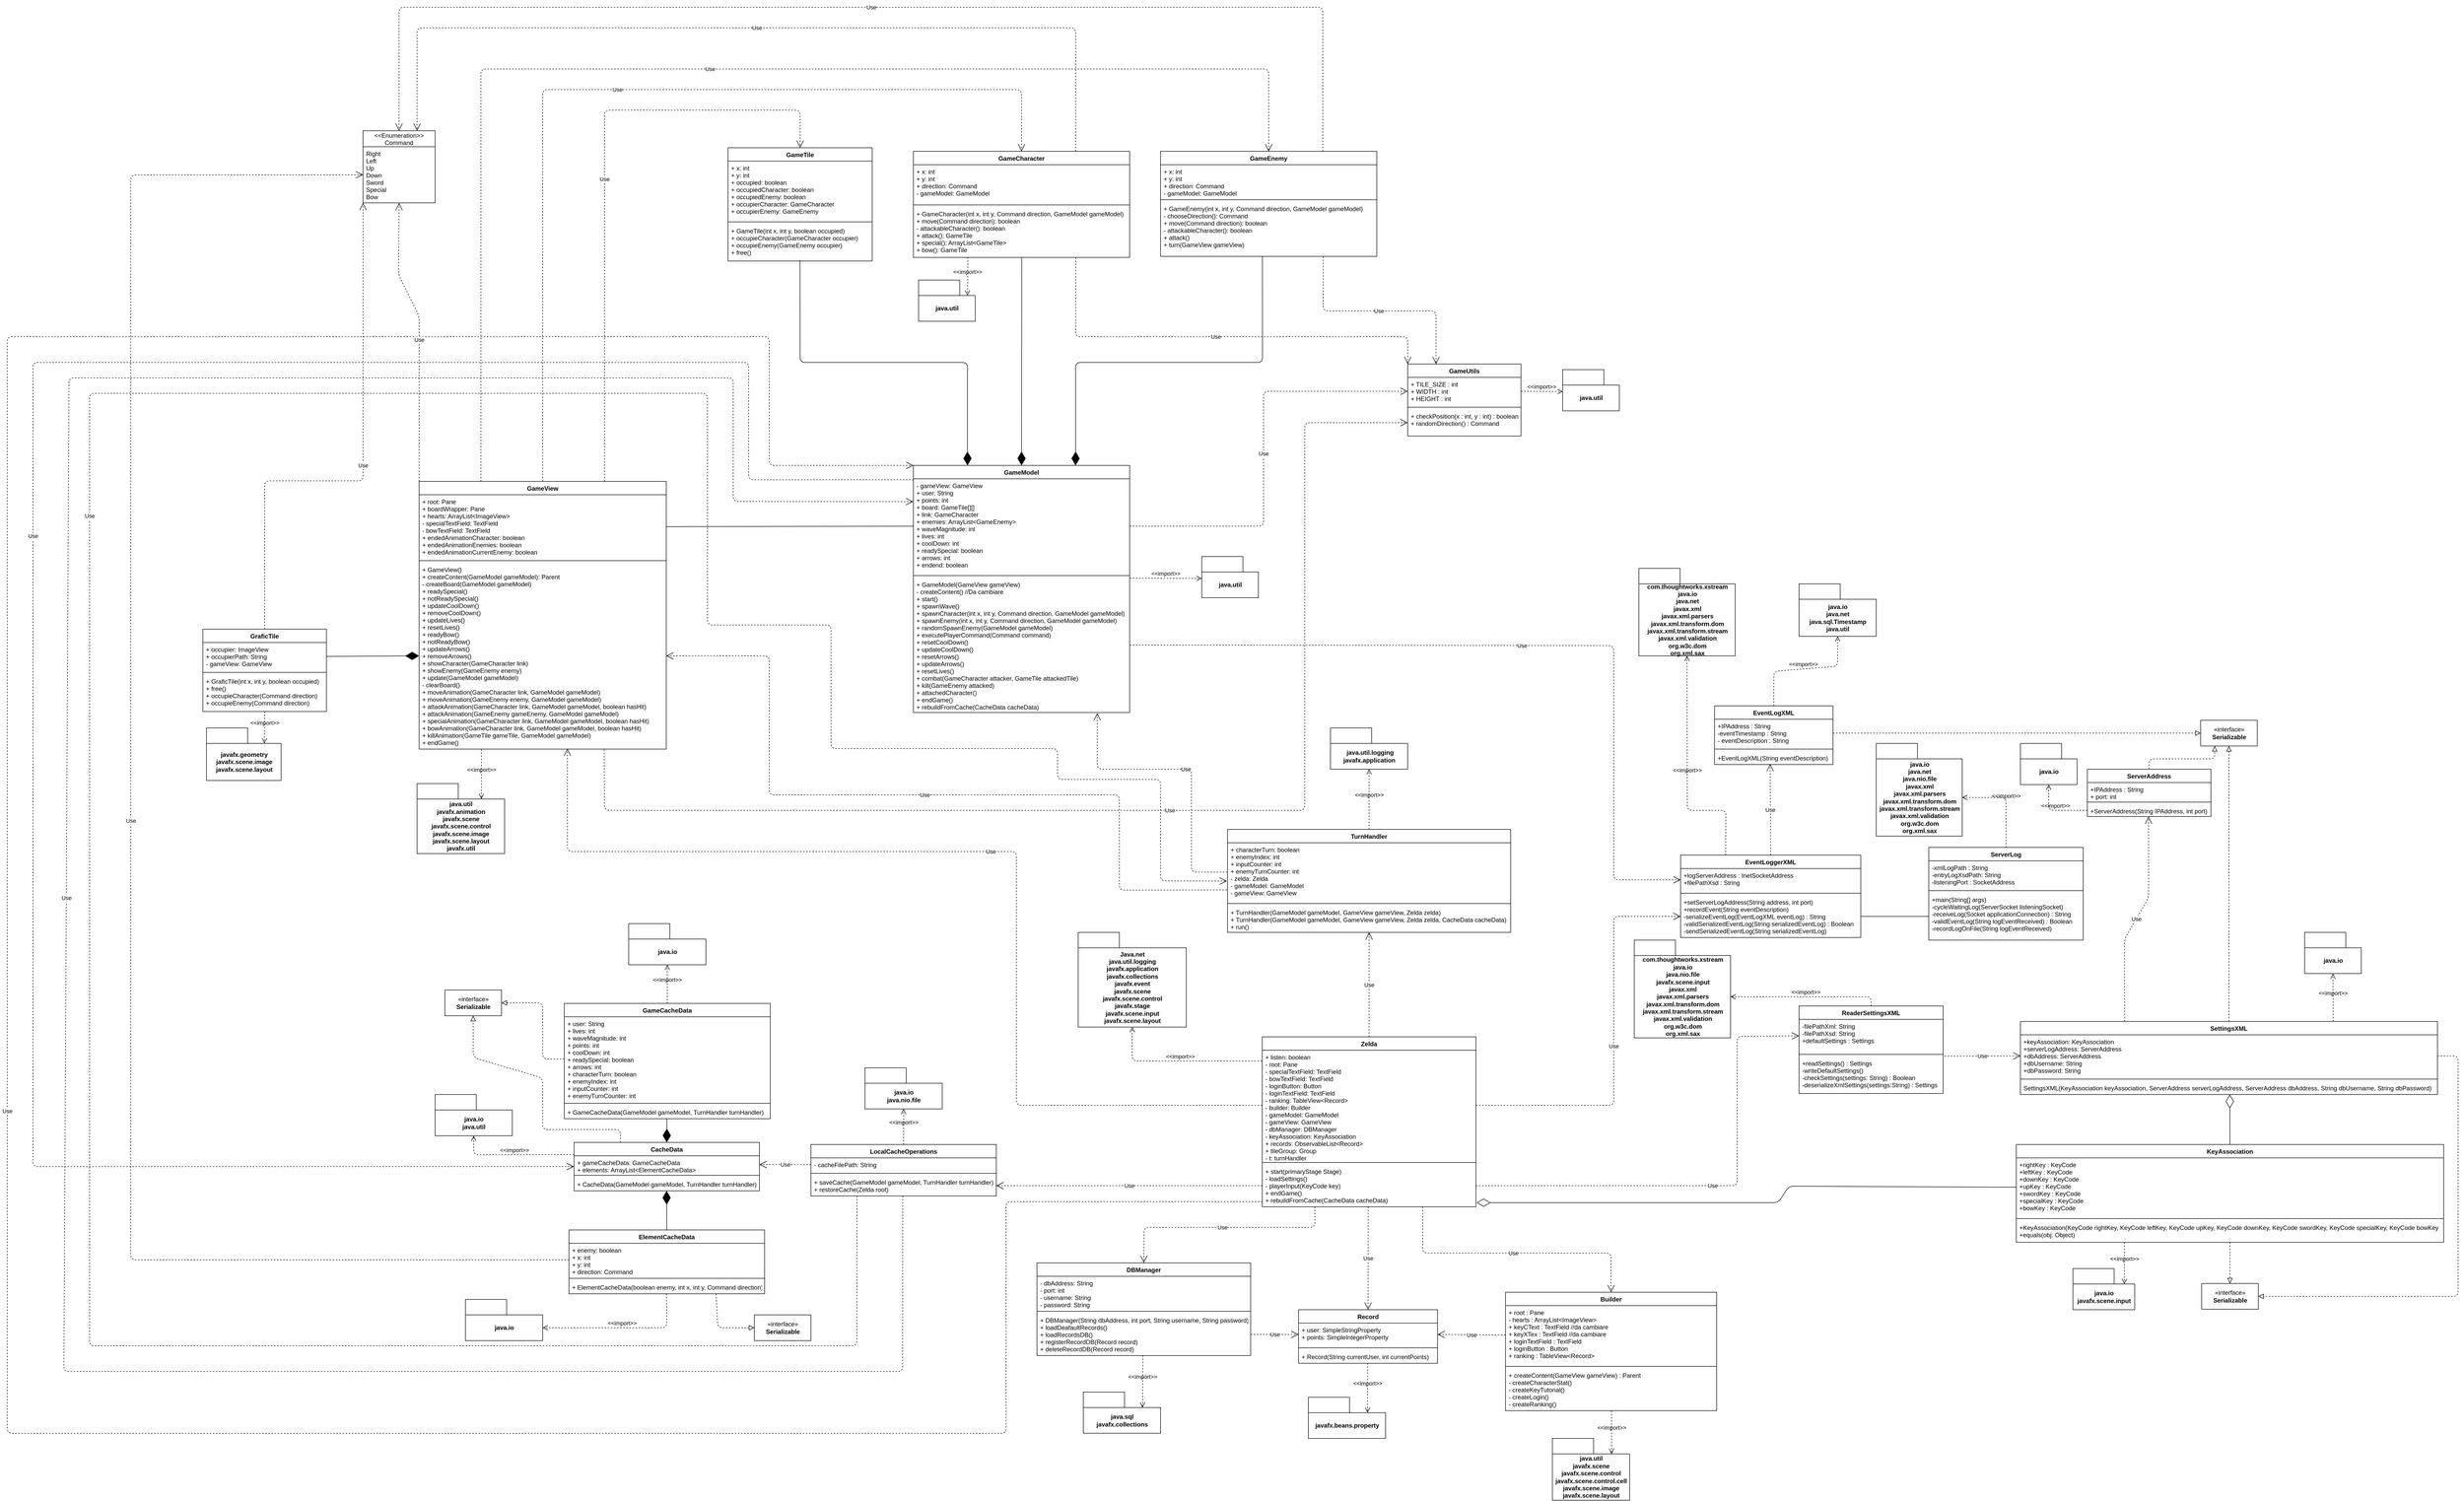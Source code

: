 <mxfile version="15.0.6" type="github">
  <diagram id="C5RBs43oDa-KdzZeNtuy" name="Page-1">
    <mxGraphModel dx="6798" dy="4504" grid="1" gridSize="10" guides="1" tooltips="1" connect="1" arrows="1" fold="1" page="1" pageScale="1" pageWidth="1169" pageHeight="827" math="0" shadow="0">
      <root>
        <mxCell id="WIyWlLk6GJQsqaUBKTNV-0" />
        <mxCell id="WIyWlLk6GJQsqaUBKTNV-1" parent="WIyWlLk6GJQsqaUBKTNV-0" />
        <mxCell id="bV0bHOmEOioke7Z_R2ua-2" value="Zelda" style="swimlane;fontStyle=1;align=center;verticalAlign=top;childLayout=stackLayout;horizontal=1;startSize=26;horizontalStack=0;resizeParent=1;resizeParentMax=0;resizeLast=0;collapsible=1;marginBottom=0;" parent="WIyWlLk6GJQsqaUBKTNV-1" vertex="1">
          <mxGeometry x="437.5" y="480" width="415" height="330" as="geometry" />
        </mxCell>
        <mxCell id="bV0bHOmEOioke7Z_R2ua-3" value="+ listen: boolean&#xa;- root: Pane&#xa;- specialTextField: TextField&#xa;- bowTextField: TextField&#xa;- loginButton: Button&#xa;- loginTextField: TextField&#xa;- ranking: TableView&lt;Record&gt;&#xa;- builder: Builder&#xa;- gameModel: GameModel&#xa;- gameView: GameView&#xa;- dbManager: DBManager&#xa;- keyAssociation: KeyAssociation&#xa;+ records: ObservableList&lt;Record&gt;&#xa;+ tileGroup: Group&#xa;- t: turnHandler" style="text;strokeColor=none;fillColor=none;align=left;verticalAlign=top;spacingLeft=4;spacingRight=4;overflow=hidden;rotatable=0;points=[[0,0.5],[1,0.5]];portConstraint=eastwest;" parent="bV0bHOmEOioke7Z_R2ua-2" vertex="1">
          <mxGeometry y="26" width="415" height="214" as="geometry" />
        </mxCell>
        <mxCell id="bV0bHOmEOioke7Z_R2ua-4" value="" style="line;strokeWidth=1;fillColor=none;align=left;verticalAlign=middle;spacingTop=-1;spacingLeft=3;spacingRight=3;rotatable=0;labelPosition=right;points=[];portConstraint=eastwest;" parent="bV0bHOmEOioke7Z_R2ua-2" vertex="1">
          <mxGeometry y="240" width="415" height="8" as="geometry" />
        </mxCell>
        <mxCell id="bV0bHOmEOioke7Z_R2ua-5" value="+ start(primaryStage Stage)&#xa;- loadSettings()&#xa;- playerInput(KeyCode key)&#xa;+ endGame()&#xa;+ rebuildFromCache(CacheData cacheData)&#xa;" style="text;strokeColor=none;fillColor=none;align=left;verticalAlign=top;spacingLeft=4;spacingRight=4;overflow=hidden;rotatable=0;points=[[0,0.5],[1,0.5]];portConstraint=eastwest;" parent="bV0bHOmEOioke7Z_R2ua-2" vertex="1">
          <mxGeometry y="248" width="415" height="82" as="geometry" />
        </mxCell>
        <mxCell id="bV0bHOmEOioke7Z_R2ua-7" value="ReaderSettingsXML" style="swimlane;fontStyle=1;align=center;verticalAlign=top;childLayout=stackLayout;horizontal=1;startSize=26;horizontalStack=0;resizeParent=1;resizeParentMax=0;resizeLast=0;collapsible=1;marginBottom=0;" parent="WIyWlLk6GJQsqaUBKTNV-1" vertex="1">
          <mxGeometry x="1480" y="420" width="280" height="170" as="geometry" />
        </mxCell>
        <mxCell id="bV0bHOmEOioke7Z_R2ua-8" value="-filePathXml: String&#xa;-filePathXsd: String&#xa;+defaultSettings : Settings" style="text;strokeColor=none;fillColor=none;align=left;verticalAlign=top;spacingLeft=4;spacingRight=4;overflow=hidden;rotatable=0;points=[[0,0.5],[1,0.5]];portConstraint=eastwest;" parent="bV0bHOmEOioke7Z_R2ua-7" vertex="1">
          <mxGeometry y="26" width="280" height="64" as="geometry" />
        </mxCell>
        <mxCell id="bV0bHOmEOioke7Z_R2ua-9" value="" style="line;strokeWidth=1;fillColor=none;align=left;verticalAlign=middle;spacingTop=-1;spacingLeft=3;spacingRight=3;rotatable=0;labelPosition=right;points=[];portConstraint=eastwest;" parent="bV0bHOmEOioke7Z_R2ua-7" vertex="1">
          <mxGeometry y="90" width="280" height="8" as="geometry" />
        </mxCell>
        <mxCell id="bV0bHOmEOioke7Z_R2ua-10" value="+readSettings() : Settings&#xa;-writeDefaultSettings()&#xa;-checkSettings(settings: String) : Boolean&#xa;-deserializeXmlSettings(settings:String) : Settings&#xa;" style="text;strokeColor=none;fillColor=none;align=left;verticalAlign=top;spacingLeft=4;spacingRight=4;overflow=hidden;rotatable=0;points=[[0,0.5],[1,0.5]];portConstraint=eastwest;" parent="bV0bHOmEOioke7Z_R2ua-7" vertex="1">
          <mxGeometry y="98" width="280" height="72" as="geometry" />
        </mxCell>
        <mxCell id="bV0bHOmEOioke7Z_R2ua-11" value="Use" style="endArrow=open;endSize=12;dashed=1;html=1;exitX=1.009;exitY=-0.006;exitDx=0;exitDy=0;exitPerimeter=0;entryX=0;entryY=0.5;entryDx=0;entryDy=0;" parent="WIyWlLk6GJQsqaUBKTNV-1" source="bV0bHOmEOioke7Z_R2ua-10" target="L1kakF1YF15P_5vZSAZn-9" edge="1">
          <mxGeometry width="160" relative="1" as="geometry">
            <mxPoint x="1982" y="497" as="sourcePoint" />
            <mxPoint x="2052" y="516" as="targetPoint" />
          </mxGeometry>
        </mxCell>
        <mxCell id="bV0bHOmEOioke7Z_R2ua-23" value="EventLoggerXML" style="swimlane;fontStyle=1;align=center;verticalAlign=top;childLayout=stackLayout;horizontal=1;startSize=26;horizontalStack=0;resizeParent=1;resizeParentMax=0;resizeLast=0;collapsible=1;marginBottom=0;" parent="WIyWlLk6GJQsqaUBKTNV-1" vertex="1">
          <mxGeometry x="1250" y="127" width="350" height="160" as="geometry" />
        </mxCell>
        <mxCell id="bV0bHOmEOioke7Z_R2ua-24" value="+logServerAddress : InetSocketAddress&#xa;+filePathXsd : String" style="text;strokeColor=none;fillColor=none;align=left;verticalAlign=top;spacingLeft=4;spacingRight=4;overflow=hidden;rotatable=0;points=[[0,0.5],[1,0.5]];portConstraint=eastwest;" parent="bV0bHOmEOioke7Z_R2ua-23" vertex="1">
          <mxGeometry y="26" width="350" height="44" as="geometry" />
        </mxCell>
        <mxCell id="bV0bHOmEOioke7Z_R2ua-25" value="" style="line;strokeWidth=1;fillColor=none;align=left;verticalAlign=middle;spacingTop=-1;spacingLeft=3;spacingRight=3;rotatable=0;labelPosition=right;points=[];portConstraint=eastwest;" parent="bV0bHOmEOioke7Z_R2ua-23" vertex="1">
          <mxGeometry y="70" width="350" height="8" as="geometry" />
        </mxCell>
        <mxCell id="bV0bHOmEOioke7Z_R2ua-26" value="+setServerLogAddress(String address, int port)&#xa;+recordEvent(String eventDescription)&#xa;-serializeEventLog(EventLogXML eventLog) : String&#xa;-validSerializedEventLog(String serializedEventLog) : Boolean&#xa;-sendSerializedEventLog(String serializedEventLog)" style="text;strokeColor=none;fillColor=none;align=left;verticalAlign=top;spacingLeft=4;spacingRight=4;overflow=hidden;rotatable=0;points=[[0,0.5],[1,0.5]];portConstraint=eastwest;" parent="bV0bHOmEOioke7Z_R2ua-23" vertex="1">
          <mxGeometry y="78" width="350" height="82" as="geometry" />
        </mxCell>
        <mxCell id="bV0bHOmEOioke7Z_R2ua-27" value="ServerLog" style="swimlane;fontStyle=1;align=center;verticalAlign=top;childLayout=stackLayout;horizontal=1;startSize=26;horizontalStack=0;resizeParent=1;resizeParentMax=0;resizeLast=0;collapsible=1;marginBottom=0;" parent="WIyWlLk6GJQsqaUBKTNV-1" vertex="1">
          <mxGeometry x="1732" y="112" width="300" height="180" as="geometry" />
        </mxCell>
        <mxCell id="bV0bHOmEOioke7Z_R2ua-28" value="-xmlLogPath : String&#xa;-entryLogXsdPath: String&#xa;-listeningPort : SocketAddress" style="text;strokeColor=none;fillColor=none;align=left;verticalAlign=top;spacingLeft=4;spacingRight=4;overflow=hidden;rotatable=0;points=[[0,0.5],[1,0.5]];portConstraint=eastwest;" parent="bV0bHOmEOioke7Z_R2ua-27" vertex="1">
          <mxGeometry y="26" width="300" height="54" as="geometry" />
        </mxCell>
        <mxCell id="bV0bHOmEOioke7Z_R2ua-29" value="" style="line;strokeWidth=1;fillColor=none;align=left;verticalAlign=middle;spacingTop=-1;spacingLeft=3;spacingRight=3;rotatable=0;labelPosition=right;points=[];portConstraint=eastwest;" parent="bV0bHOmEOioke7Z_R2ua-27" vertex="1">
          <mxGeometry y="80" width="300" height="8" as="geometry" />
        </mxCell>
        <mxCell id="bV0bHOmEOioke7Z_R2ua-30" value="+main(String[] args)&#xa;-cycleWaitingLog(ServerSocket listeningSocket)&#xa;-receiveLog(Socket applicationConnection) : String&#xa;-validEventLog(String logEventReceived) : Boolean&#xa;-recordLogOnFile(String logEventReceived)" style="text;strokeColor=none;fillColor=none;align=left;verticalAlign=top;spacingLeft=4;spacingRight=4;overflow=hidden;rotatable=0;points=[[0,0.5],[1,0.5]];portConstraint=eastwest;" parent="bV0bHOmEOioke7Z_R2ua-27" vertex="1">
          <mxGeometry y="88" width="300" height="92" as="geometry" />
        </mxCell>
        <mxCell id="bV0bHOmEOioke7Z_R2ua-33" value="" style="endArrow=none;html=1;entryX=0;entryY=0.5;entryDx=0;entryDy=0;exitX=1;exitY=0.5;exitDx=0;exitDy=0;" parent="WIyWlLk6GJQsqaUBKTNV-1" source="bV0bHOmEOioke7Z_R2ua-26" target="bV0bHOmEOioke7Z_R2ua-30" edge="1">
          <mxGeometry width="50" height="50" relative="1" as="geometry">
            <mxPoint x="1100" y="230" as="sourcePoint" />
            <mxPoint x="1230" y="230" as="targetPoint" />
          </mxGeometry>
        </mxCell>
        <mxCell id="bV0bHOmEOioke7Z_R2ua-34" value="EventLogXML" style="swimlane;fontStyle=1;align=center;verticalAlign=top;childLayout=stackLayout;horizontal=1;startSize=26;horizontalStack=0;resizeParent=1;resizeParentMax=0;resizeLast=0;collapsible=1;marginBottom=0;" parent="WIyWlLk6GJQsqaUBKTNV-1" vertex="1">
          <mxGeometry x="1316" y="-163" width="230" height="114" as="geometry" />
        </mxCell>
        <mxCell id="bV0bHOmEOioke7Z_R2ua-35" value="+IPAddress : String&#xa;-eventTimestamp : String&#xa;- eventDescription : String" style="text;strokeColor=none;fillColor=none;align=left;verticalAlign=top;spacingLeft=4;spacingRight=4;overflow=hidden;rotatable=0;points=[[0,0.5],[1,0.5]];portConstraint=eastwest;" parent="bV0bHOmEOioke7Z_R2ua-34" vertex="1">
          <mxGeometry y="26" width="230" height="54" as="geometry" />
        </mxCell>
        <mxCell id="bV0bHOmEOioke7Z_R2ua-36" value="" style="line;strokeWidth=1;fillColor=none;align=left;verticalAlign=middle;spacingTop=-1;spacingLeft=3;spacingRight=3;rotatable=0;labelPosition=right;points=[];portConstraint=eastwest;" parent="bV0bHOmEOioke7Z_R2ua-34" vertex="1">
          <mxGeometry y="80" width="230" height="8" as="geometry" />
        </mxCell>
        <mxCell id="bV0bHOmEOioke7Z_R2ua-37" value="+EventLogXML(String eventDescription)" style="text;strokeColor=none;fillColor=none;align=left;verticalAlign=top;spacingLeft=4;spacingRight=4;overflow=hidden;rotatable=0;points=[[0,0.5],[1,0.5]];portConstraint=eastwest;" parent="bV0bHOmEOioke7Z_R2ua-34" vertex="1">
          <mxGeometry y="88" width="230" height="26" as="geometry" />
        </mxCell>
        <mxCell id="bV0bHOmEOioke7Z_R2ua-38" value="Use" style="endArrow=open;endSize=12;dashed=1;html=1;exitX=0.5;exitY=0;exitDx=0;exitDy=0;entryX=0.469;entryY=0.962;entryDx=0;entryDy=0;entryPerimeter=0;" parent="WIyWlLk6GJQsqaUBKTNV-1" source="bV0bHOmEOioke7Z_R2ua-23" target="bV0bHOmEOioke7Z_R2ua-37" edge="1">
          <mxGeometry width="160" relative="1" as="geometry">
            <mxPoint x="1020" y="47" as="sourcePoint" />
            <mxPoint x="1180" y="47" as="targetPoint" />
          </mxGeometry>
        </mxCell>
        <mxCell id="bV0bHOmEOioke7Z_R2ua-39" value="«interface»&lt;br&gt;&lt;b&gt;Serializable&lt;/b&gt;" style="html=1;" parent="WIyWlLk6GJQsqaUBKTNV-1" vertex="1">
          <mxGeometry x="2260" y="-135" width="110" height="50" as="geometry" />
        </mxCell>
        <mxCell id="Ob0sJD3edlCVlVhSrMj9-4" value="GameModel" style="swimlane;fontStyle=1;align=center;verticalAlign=top;childLayout=stackLayout;horizontal=1;startSize=26;horizontalStack=0;resizeParent=1;resizeParentMax=0;resizeLast=0;collapsible=1;marginBottom=0;" parent="WIyWlLk6GJQsqaUBKTNV-1" vertex="1">
          <mxGeometry x="-240" y="-630" width="420" height="480" as="geometry" />
        </mxCell>
        <mxCell id="Ob0sJD3edlCVlVhSrMj9-5" value="- gameView: GameView&#xa;+ user: String&#xa;+ points: int&#xa;+ board: GameTile[][]&#xa;+ link: GameCharacter&#xa;+ enemies: ArrayList&lt;GameEnemy&gt;&#xa;+ waveMagnitude: int&#xa;+ lives: int&#xa;+ coolDown: int&#xa;+ readySpecial: boolean&#xa;+ arrows: int&#xa;+ endend: boolean" style="text;strokeColor=none;fillColor=none;align=left;verticalAlign=top;spacingLeft=4;spacingRight=4;overflow=hidden;rotatable=0;points=[[0,0.5],[1,0.5]];portConstraint=eastwest;" parent="Ob0sJD3edlCVlVhSrMj9-4" vertex="1">
          <mxGeometry y="26" width="420" height="184" as="geometry" />
        </mxCell>
        <mxCell id="Ob0sJD3edlCVlVhSrMj9-6" value="" style="line;strokeWidth=1;fillColor=none;align=left;verticalAlign=middle;spacingTop=-1;spacingLeft=3;spacingRight=3;rotatable=0;labelPosition=right;points=[];portConstraint=eastwest;" parent="Ob0sJD3edlCVlVhSrMj9-4" vertex="1">
          <mxGeometry y="210" width="420" height="8" as="geometry" />
        </mxCell>
        <mxCell id="Ob0sJD3edlCVlVhSrMj9-7" value="+ GameModel(GameView gameView)&#xa;- createContent() //Da cambiare&#xa;+ start()&#xa;+ spawnWave()&#xa;+ spawnCharacter(int x, int y, Command direction, GameModel gameModel)&#xa;+ spawnEnemy(int x, int y, Command direction, GameModel gameModel)&#xa;+ randomSpawnEnemy(GameModel gameModel)&#xa;+ executePlayerCommand(Command command)&#xa;+ resetCoolDown()&#xa;+ updateCoolDown()&#xa;+ resetArrows()&#xa;+ updateArrows()&#xa;+ resetLives()&#xa;+ combat(GameCharacter attacker, GameTile attackedTile)&#xa;+ kill(GameEnemy attacked)&#xa;+ attachedCharacter()&#xa;+ endGame()&#xa;+ rebuildFromCache(CacheData cacheData)&#xa;" style="text;strokeColor=none;fillColor=none;align=left;verticalAlign=top;spacingLeft=4;spacingRight=4;overflow=hidden;rotatable=0;points=[[0,0.5],[1,0.5]];portConstraint=eastwest;" parent="Ob0sJD3edlCVlVhSrMj9-4" vertex="1">
          <mxGeometry y="218" width="420" height="262" as="geometry" />
        </mxCell>
        <mxCell id="Ob0sJD3edlCVlVhSrMj9-8" value="GameView" style="swimlane;fontStyle=1;align=center;verticalAlign=top;childLayout=stackLayout;horizontal=1;startSize=26;horizontalStack=0;resizeParent=1;resizeParentMax=0;resizeLast=0;collapsible=1;marginBottom=0;" parent="WIyWlLk6GJQsqaUBKTNV-1" vertex="1">
          <mxGeometry x="-1200" y="-599" width="480" height="520" as="geometry" />
        </mxCell>
        <mxCell id="Ob0sJD3edlCVlVhSrMj9-9" value="+ root: Pane&#xa;+ boardWrapper: Pane&#xa;+ hearts: ArrayList&lt;ImageView&gt;&#xa;- specialTextField: TextField&#xa;- bowTextField: TextField&#xa;+ endedAnimationCharacter: boolean&#xa;+ endedAnimationEnemies: boolean&#xa;+ endedAnimationCurrentEnemy: boolean" style="text;strokeColor=none;fillColor=none;align=left;verticalAlign=top;spacingLeft=4;spacingRight=4;overflow=hidden;rotatable=0;points=[[0,0.5],[1,0.5]];portConstraint=eastwest;" parent="Ob0sJD3edlCVlVhSrMj9-8" vertex="1">
          <mxGeometry y="26" width="480" height="124" as="geometry" />
        </mxCell>
        <mxCell id="Ob0sJD3edlCVlVhSrMj9-10" value="" style="line;strokeWidth=1;fillColor=none;align=left;verticalAlign=middle;spacingTop=-1;spacingLeft=3;spacingRight=3;rotatable=0;labelPosition=right;points=[];portConstraint=eastwest;" parent="Ob0sJD3edlCVlVhSrMj9-8" vertex="1">
          <mxGeometry y="150" width="480" height="8" as="geometry" />
        </mxCell>
        <mxCell id="Ob0sJD3edlCVlVhSrMj9-11" value="+ GameView()&#xa;+ createContent(GameModel gameModel): Parent&#xa;- createBoard(GameModel gameModel)&#xa;+ readySpecial()&#xa;+ notReadySpecial()&#xa;+ updateCoolDown()&#xa;+ removeCoolDown()&#xa;+ updateLives()&#xa;+ resetLives()&#xa;+ readyBow()&#xa;+ notReadyBow()&#xa;+ updateArrows()&#xa;+ removeArrows()&#xa;+ showCharacter(GameCharacter link)&#xa;+ showEnemy(GameEnemy enemy)&#xa;+ update(GameModel gameModel)&#xa;- clearBoard()&#xa;+ moveAnimation(GameCharacter link, GameModel gameModel)&#xa;+ moveAnimation(GameEnemy enemy, GameModel gameModel)&#xa;+ attackAnimation(GameCharacter link, GameModel gameModel, boolean hasHit)&#xa;+ attackAnimation(GameEnemy gameEnemy, GameModel gameModel)&#xa;+ specialAnimation(GameCharacter link, GameModel gameModel, boolean hasHit)&#xa;+ bowAnimation(GameCharacter link, GameModel gameModel, boolean hasHit)&#xa;+ killAnimation(GameTile gameTile, GameModel gameModel)&#xa;+ endGame()" style="text;strokeColor=none;fillColor=none;align=left;verticalAlign=top;spacingLeft=4;spacingRight=4;overflow=hidden;rotatable=0;points=[[0,0.5],[1,0.5]];portConstraint=eastwest;" parent="Ob0sJD3edlCVlVhSrMj9-8" vertex="1">
          <mxGeometry y="158" width="480" height="362" as="geometry" />
        </mxCell>
        <mxCell id="Ob0sJD3edlCVlVhSrMj9-12" value="Builder" style="swimlane;fontStyle=1;align=center;verticalAlign=top;childLayout=stackLayout;horizontal=1;startSize=26;horizontalStack=0;resizeParent=1;resizeParentMax=0;resizeLast=0;collapsible=1;marginBottom=0;" parent="WIyWlLk6GJQsqaUBKTNV-1" vertex="1">
          <mxGeometry x="910" y="976" width="410" height="230" as="geometry" />
        </mxCell>
        <mxCell id="Ob0sJD3edlCVlVhSrMj9-13" value="+ root : Pane&#xa;- hearts : ArrayList&lt;ImageView&gt;&#xa;+ keyCText : TextField //da cambiare&#xa;+ keyXTex : TextField //da cambiare&#xa;+ loginTextField : TextField&#xa;+ loginButton : Button&#xa;+ ranking : TableView&lt;Record&gt;" style="text;strokeColor=none;fillColor=none;align=left;verticalAlign=top;spacingLeft=4;spacingRight=4;overflow=hidden;rotatable=0;points=[[0,0.5],[1,0.5]];portConstraint=eastwest;" parent="Ob0sJD3edlCVlVhSrMj9-12" vertex="1">
          <mxGeometry y="26" width="410" height="114" as="geometry" />
        </mxCell>
        <mxCell id="Ob0sJD3edlCVlVhSrMj9-14" value="" style="line;strokeWidth=1;fillColor=none;align=left;verticalAlign=middle;spacingTop=-1;spacingLeft=3;spacingRight=3;rotatable=0;labelPosition=right;points=[];portConstraint=eastwest;" parent="Ob0sJD3edlCVlVhSrMj9-12" vertex="1">
          <mxGeometry y="140" width="410" height="8" as="geometry" />
        </mxCell>
        <mxCell id="Ob0sJD3edlCVlVhSrMj9-15" value="+ createContent(GameView gameView) : Parent&#xa;- createCharacterStat()&#xa;- createKeyTutorial()&#xa;- createLogin()&#xa;- createRanking()" style="text;strokeColor=none;fillColor=none;align=left;verticalAlign=top;spacingLeft=4;spacingRight=4;overflow=hidden;rotatable=0;points=[[0,0.5],[1,0.5]];portConstraint=eastwest;" parent="Ob0sJD3edlCVlVhSrMj9-12" vertex="1">
          <mxGeometry y="148" width="410" height="82" as="geometry" />
        </mxCell>
        <mxCell id="Ob0sJD3edlCVlVhSrMj9-16" value="TurnHandler" style="swimlane;fontStyle=1;align=center;verticalAlign=top;childLayout=stackLayout;horizontal=1;startSize=26;horizontalStack=0;resizeParent=1;resizeParentMax=0;resizeLast=0;collapsible=1;marginBottom=0;" parent="WIyWlLk6GJQsqaUBKTNV-1" vertex="1">
          <mxGeometry x="370" y="77" width="550" height="200" as="geometry" />
        </mxCell>
        <mxCell id="Ob0sJD3edlCVlVhSrMj9-17" value="+ characterTurn: boolean&#xa;+ enemyIndex: int&#xa;+ inputCounter: int&#xa;+ enemyTurnCounter: int&#xa;- zelda: Zelda&#xa;- gameModel: GameModel&#xa;- gameView: GameView" style="text;strokeColor=none;fillColor=none;align=left;verticalAlign=top;spacingLeft=4;spacingRight=4;overflow=hidden;rotatable=0;points=[[0,0.5],[1,0.5]];portConstraint=eastwest;" parent="Ob0sJD3edlCVlVhSrMj9-16" vertex="1">
          <mxGeometry y="26" width="550" height="114" as="geometry" />
        </mxCell>
        <mxCell id="Ob0sJD3edlCVlVhSrMj9-18" value="" style="line;strokeWidth=1;fillColor=none;align=left;verticalAlign=middle;spacingTop=-1;spacingLeft=3;spacingRight=3;rotatable=0;labelPosition=right;points=[];portConstraint=eastwest;" parent="Ob0sJD3edlCVlVhSrMj9-16" vertex="1">
          <mxGeometry y="140" width="550" height="8" as="geometry" />
        </mxCell>
        <mxCell id="Ob0sJD3edlCVlVhSrMj9-19" value="+ TurnHandler(GameModel gameModel, GameView gameView, Zelda zelda)&#xa;+ TurnHandler(GameModel gameModel, GameView gameView, Zelda zelda, CacheData cacheData)&#xa;+ run()" style="text;strokeColor=none;fillColor=none;align=left;verticalAlign=top;spacingLeft=4;spacingRight=4;overflow=hidden;rotatable=0;points=[[0,0.5],[1,0.5]];portConstraint=eastwest;" parent="Ob0sJD3edlCVlVhSrMj9-16" vertex="1">
          <mxGeometry y="148" width="550" height="52" as="geometry" />
        </mxCell>
        <mxCell id="Ob0sJD3edlCVlVhSrMj9-20" value="&lt;&lt;Enumeration&gt;&gt;&#xa;Command" style="swimlane;fontStyle=0;childLayout=stackLayout;horizontal=1;startSize=31;fillColor=none;horizontalStack=0;resizeParent=1;resizeParentMax=0;resizeLast=0;collapsible=1;marginBottom=0;" parent="WIyWlLk6GJQsqaUBKTNV-1" vertex="1">
          <mxGeometry x="-1309" y="-1280" width="140" height="140" as="geometry" />
        </mxCell>
        <mxCell id="Ob0sJD3edlCVlVhSrMj9-21" value="Right&#xa;Left&#xa;Up&#xa;Down&#xa;Sword&#xa;Special&#xa;Bow" style="text;strokeColor=none;fillColor=none;align=left;verticalAlign=top;spacingLeft=4;spacingRight=4;overflow=hidden;rotatable=0;points=[[0,0.5],[1,0.5]];portConstraint=eastwest;" parent="Ob0sJD3edlCVlVhSrMj9-20" vertex="1">
          <mxGeometry y="31" width="140" height="109" as="geometry" />
        </mxCell>
        <mxCell id="Ob0sJD3edlCVlVhSrMj9-24" value="DBManager" style="swimlane;fontStyle=1;align=center;verticalAlign=top;childLayout=stackLayout;horizontal=1;startSize=26;horizontalStack=0;resizeParent=1;resizeParentMax=0;resizeLast=0;collapsible=1;marginBottom=0;" parent="WIyWlLk6GJQsqaUBKTNV-1" vertex="1">
          <mxGeometry y="919" width="415" height="180" as="geometry" />
        </mxCell>
        <mxCell id="Ob0sJD3edlCVlVhSrMj9-25" value="- dbAddress: String&#xa;- port: int&#xa;- username: String&#xa;- password: String" style="text;strokeColor=none;fillColor=none;align=left;verticalAlign=top;spacingLeft=4;spacingRight=4;overflow=hidden;rotatable=0;points=[[0,0.5],[1,0.5]];portConstraint=eastwest;" parent="Ob0sJD3edlCVlVhSrMj9-24" vertex="1">
          <mxGeometry y="26" width="415" height="64" as="geometry" />
        </mxCell>
        <mxCell id="Ob0sJD3edlCVlVhSrMj9-26" value="" style="line;strokeWidth=1;fillColor=none;align=left;verticalAlign=middle;spacingTop=-1;spacingLeft=3;spacingRight=3;rotatable=0;labelPosition=right;points=[];portConstraint=eastwest;" parent="Ob0sJD3edlCVlVhSrMj9-24" vertex="1">
          <mxGeometry y="90" width="415" height="8" as="geometry" />
        </mxCell>
        <mxCell id="Ob0sJD3edlCVlVhSrMj9-27" value="+ DBManager(String dbAddress, int port, String username, String password)&#xa;+ loadDeafaultRecords()&#xa;+ loadRecordsDB()&#xa;+ registerRecordDB(Record record)&#xa;+ deleteRecordDB(Record record)&#xa;" style="text;strokeColor=none;fillColor=none;align=left;verticalAlign=top;spacingLeft=4;spacingRight=4;overflow=hidden;rotatable=0;points=[[0,0.5],[1,0.5]];portConstraint=eastwest;" parent="Ob0sJD3edlCVlVhSrMj9-24" vertex="1">
          <mxGeometry y="98" width="415" height="82" as="geometry" />
        </mxCell>
        <mxCell id="Ob0sJD3edlCVlVhSrMj9-32" value="GameCharacter" style="swimlane;fontStyle=1;align=center;verticalAlign=top;childLayout=stackLayout;horizontal=1;startSize=26;horizontalStack=0;resizeParent=1;resizeParentMax=0;resizeLast=0;collapsible=1;marginBottom=0;" parent="WIyWlLk6GJQsqaUBKTNV-1" vertex="1">
          <mxGeometry x="-240" y="-1240" width="420" height="206" as="geometry" />
        </mxCell>
        <mxCell id="Ob0sJD3edlCVlVhSrMj9-33" value="+ x: int&#xa;+ y: int&#xa;+ direction: Command&#xa;- gameModel: GameModel" style="text;strokeColor=none;fillColor=none;align=left;verticalAlign=top;spacingLeft=4;spacingRight=4;overflow=hidden;rotatable=0;points=[[0,0.5],[1,0.5]];portConstraint=eastwest;" parent="Ob0sJD3edlCVlVhSrMj9-32" vertex="1">
          <mxGeometry y="26" width="420" height="74" as="geometry" />
        </mxCell>
        <mxCell id="Ob0sJD3edlCVlVhSrMj9-34" value="" style="line;strokeWidth=1;fillColor=none;align=left;verticalAlign=middle;spacingTop=-1;spacingLeft=3;spacingRight=3;rotatable=0;labelPosition=right;points=[];portConstraint=eastwest;" parent="Ob0sJD3edlCVlVhSrMj9-32" vertex="1">
          <mxGeometry y="100" width="420" height="8" as="geometry" />
        </mxCell>
        <mxCell id="Ob0sJD3edlCVlVhSrMj9-35" value="+ GameCharacter(int x, int y, Command direction, GameModel gameModel)&#xa;+ move(Command direction): boolean&#xa;- attackableCharacter(): boolean&#xa;+ attack(): GameTile&#xa;+ special(): ArrayList&lt;GameTile&gt;&#xa;+ bow(): GameTile" style="text;strokeColor=none;fillColor=none;align=left;verticalAlign=top;spacingLeft=4;spacingRight=4;overflow=hidden;rotatable=0;points=[[0,0.5],[1,0.5]];portConstraint=eastwest;" parent="Ob0sJD3edlCVlVhSrMj9-32" vertex="1">
          <mxGeometry y="108" width="420" height="98" as="geometry" />
        </mxCell>
        <mxCell id="Ob0sJD3edlCVlVhSrMj9-36" value="GameEnemy" style="swimlane;fontStyle=1;align=center;verticalAlign=top;childLayout=stackLayout;horizontal=1;startSize=26;horizontalStack=0;resizeParent=1;resizeParentMax=0;resizeLast=0;collapsible=1;marginBottom=0;" parent="WIyWlLk6GJQsqaUBKTNV-1" vertex="1">
          <mxGeometry x="240" y="-1240" width="420" height="204" as="geometry" />
        </mxCell>
        <mxCell id="Ob0sJD3edlCVlVhSrMj9-37" value="+ x: int&#xa;+ y: int&#xa;+ direction: Command&#xa;- gameModel: GameModel" style="text;strokeColor=none;fillColor=none;align=left;verticalAlign=top;spacingLeft=4;spacingRight=4;overflow=hidden;rotatable=0;points=[[0,0.5],[1,0.5]];portConstraint=eastwest;" parent="Ob0sJD3edlCVlVhSrMj9-36" vertex="1">
          <mxGeometry y="26" width="420" height="64" as="geometry" />
        </mxCell>
        <mxCell id="Ob0sJD3edlCVlVhSrMj9-38" value="" style="line;strokeWidth=1;fillColor=none;align=left;verticalAlign=middle;spacingTop=-1;spacingLeft=3;spacingRight=3;rotatable=0;labelPosition=right;points=[];portConstraint=eastwest;" parent="Ob0sJD3edlCVlVhSrMj9-36" vertex="1">
          <mxGeometry y="90" width="420" height="8" as="geometry" />
        </mxCell>
        <mxCell id="Ob0sJD3edlCVlVhSrMj9-39" value="+ GameEnemy(int x, int y, Command direction, GameModel gameModel)&#xa;- chooseDirection(): Command&#xa;+ move(Command direction): boolean&#xa;- attackableCharacter(): boolean&#xa;+ attack()&#xa;+ turn(GameView gameView)" style="text;strokeColor=none;fillColor=none;align=left;verticalAlign=top;spacingLeft=4;spacingRight=4;overflow=hidden;rotatable=0;points=[[0,0.5],[1,0.5]];portConstraint=eastwest;" parent="Ob0sJD3edlCVlVhSrMj9-36" vertex="1">
          <mxGeometry y="98" width="420" height="106" as="geometry" />
        </mxCell>
        <mxCell id="Ob0sJD3edlCVlVhSrMj9-40" value="GameTile" style="swimlane;fontStyle=1;align=center;verticalAlign=top;childLayout=stackLayout;horizontal=1;startSize=26;horizontalStack=0;resizeParent=1;resizeParentMax=0;resizeLast=0;collapsible=1;marginBottom=0;" parent="WIyWlLk6GJQsqaUBKTNV-1" vertex="1">
          <mxGeometry x="-600" y="-1247" width="280" height="220" as="geometry" />
        </mxCell>
        <mxCell id="Ob0sJD3edlCVlVhSrMj9-41" value="+ x: int&#xa;+ y: int&#xa;+ occupied: boolean&#xa;+ occupiedCharacter: boolean&#xa;+ occupiedEnemy: boolean&#xa;+ occupierCharacter: GameCharacter&#xa;+ occupierEnemy: GameEnemy" style="text;strokeColor=none;fillColor=none;align=left;verticalAlign=top;spacingLeft=4;spacingRight=4;overflow=hidden;rotatable=0;points=[[0,0.5],[1,0.5]];portConstraint=eastwest;" parent="Ob0sJD3edlCVlVhSrMj9-40" vertex="1">
          <mxGeometry y="26" width="280" height="114" as="geometry" />
        </mxCell>
        <mxCell id="Ob0sJD3edlCVlVhSrMj9-42" value="" style="line;strokeWidth=1;fillColor=none;align=left;verticalAlign=middle;spacingTop=-1;spacingLeft=3;spacingRight=3;rotatable=0;labelPosition=right;points=[];portConstraint=eastwest;" parent="Ob0sJD3edlCVlVhSrMj9-40" vertex="1">
          <mxGeometry y="140" width="280" height="8" as="geometry" />
        </mxCell>
        <mxCell id="Ob0sJD3edlCVlVhSrMj9-43" value="+ GameTile(int x, int y, boolean occupied)&#xa;+ occupieCharacter(GameCharacter occupier)&#xa;+ occupieEnemy(GameEnemy occupier)&#xa;+ free()" style="text;strokeColor=none;fillColor=none;align=left;verticalAlign=top;spacingLeft=4;spacingRight=4;overflow=hidden;rotatable=0;points=[[0,0.5],[1,0.5]];portConstraint=eastwest;" parent="Ob0sJD3edlCVlVhSrMj9-40" vertex="1">
          <mxGeometry y="148" width="280" height="72" as="geometry" />
        </mxCell>
        <mxCell id="Ob0sJD3edlCVlVhSrMj9-44" value="GraficTile" style="swimlane;fontStyle=1;align=center;verticalAlign=top;childLayout=stackLayout;horizontal=1;startSize=26;horizontalStack=0;resizeParent=1;resizeParentMax=0;resizeLast=0;collapsible=1;marginBottom=0;" parent="WIyWlLk6GJQsqaUBKTNV-1" vertex="1">
          <mxGeometry x="-1620" y="-312" width="240" height="160" as="geometry" />
        </mxCell>
        <mxCell id="Ob0sJD3edlCVlVhSrMj9-45" value="+ occupier: ImageView&#xa;+ occupierPath: String&#xa;- gameView: GameView" style="text;strokeColor=none;fillColor=none;align=left;verticalAlign=top;spacingLeft=4;spacingRight=4;overflow=hidden;rotatable=0;points=[[0,0.5],[1,0.5]];portConstraint=eastwest;" parent="Ob0sJD3edlCVlVhSrMj9-44" vertex="1">
          <mxGeometry y="26" width="240" height="54" as="geometry" />
        </mxCell>
        <mxCell id="Ob0sJD3edlCVlVhSrMj9-46" value="" style="line;strokeWidth=1;fillColor=none;align=left;verticalAlign=middle;spacingTop=-1;spacingLeft=3;spacingRight=3;rotatable=0;labelPosition=right;points=[];portConstraint=eastwest;" parent="Ob0sJD3edlCVlVhSrMj9-44" vertex="1">
          <mxGeometry y="80" width="240" height="8" as="geometry" />
        </mxCell>
        <mxCell id="Ob0sJD3edlCVlVhSrMj9-47" value="+ GraficTile(int x, int y, boolean occupied)&#xa;+ free()&#xa;+ occupieCharacter(Command direction)&#xa;+ occupieEnemy(Command direction)&#xa;" style="text;strokeColor=none;fillColor=none;align=left;verticalAlign=top;spacingLeft=4;spacingRight=4;overflow=hidden;rotatable=0;points=[[0,0.5],[1,0.5]];portConstraint=eastwest;" parent="Ob0sJD3edlCVlVhSrMj9-44" vertex="1">
          <mxGeometry y="88" width="240" height="72" as="geometry" />
        </mxCell>
        <mxCell id="Ob0sJD3edlCVlVhSrMj9-48" value="GameUtils" style="swimlane;fontStyle=1;align=center;verticalAlign=top;childLayout=stackLayout;horizontal=1;startSize=26;horizontalStack=0;resizeParent=1;resizeParentMax=0;resizeLast=0;collapsible=1;marginBottom=0;" parent="WIyWlLk6GJQsqaUBKTNV-1" vertex="1">
          <mxGeometry x="720" y="-827" width="220" height="140" as="geometry" />
        </mxCell>
        <mxCell id="Ob0sJD3edlCVlVhSrMj9-49" value="+ TILE_SIZE : int&#xa;+ WIDTH : int&#xa;+ HEIGHT : int" style="text;strokeColor=none;fillColor=none;align=left;verticalAlign=top;spacingLeft=4;spacingRight=4;overflow=hidden;rotatable=0;points=[[0,0.5],[1,0.5]];portConstraint=eastwest;" parent="Ob0sJD3edlCVlVhSrMj9-48" vertex="1">
          <mxGeometry y="26" width="220" height="54" as="geometry" />
        </mxCell>
        <mxCell id="Ob0sJD3edlCVlVhSrMj9-50" value="" style="line;strokeWidth=1;fillColor=none;align=left;verticalAlign=middle;spacingTop=-1;spacingLeft=3;spacingRight=3;rotatable=0;labelPosition=right;points=[];portConstraint=eastwest;" parent="Ob0sJD3edlCVlVhSrMj9-48" vertex="1">
          <mxGeometry y="80" width="220" height="8" as="geometry" />
        </mxCell>
        <mxCell id="Ob0sJD3edlCVlVhSrMj9-51" value="+ checkPosition(x : int, y : int) : boolean&#xa;+ randomDirection() : Command" style="text;strokeColor=none;fillColor=none;align=left;verticalAlign=top;spacingLeft=4;spacingRight=4;overflow=hidden;rotatable=0;points=[[0,0.5],[1,0.5]];portConstraint=eastwest;" parent="Ob0sJD3edlCVlVhSrMj9-48" vertex="1">
          <mxGeometry y="88" width="220" height="52" as="geometry" />
        </mxCell>
        <mxCell id="Ob0sJD3edlCVlVhSrMj9-56" value="LocalCacheOperations" style="swimlane;fontStyle=1;align=center;verticalAlign=top;childLayout=stackLayout;horizontal=1;startSize=26;horizontalStack=0;resizeParent=1;resizeParentMax=0;resizeLast=0;collapsible=1;marginBottom=0;" parent="WIyWlLk6GJQsqaUBKTNV-1" vertex="1">
          <mxGeometry x="-439" y="689" width="360" height="100" as="geometry" />
        </mxCell>
        <mxCell id="Ob0sJD3edlCVlVhSrMj9-57" value="- cacheFilePath: String" style="text;strokeColor=none;fillColor=none;align=left;verticalAlign=top;spacingLeft=4;spacingRight=4;overflow=hidden;rotatable=0;points=[[0,0.5],[1,0.5]];portConstraint=eastwest;" parent="Ob0sJD3edlCVlVhSrMj9-56" vertex="1">
          <mxGeometry y="26" width="360" height="26" as="geometry" />
        </mxCell>
        <mxCell id="Ob0sJD3edlCVlVhSrMj9-58" value="" style="line;strokeWidth=1;fillColor=none;align=left;verticalAlign=middle;spacingTop=-1;spacingLeft=3;spacingRight=3;rotatable=0;labelPosition=right;points=[];portConstraint=eastwest;" parent="Ob0sJD3edlCVlVhSrMj9-56" vertex="1">
          <mxGeometry y="52" width="360" height="8" as="geometry" />
        </mxCell>
        <mxCell id="Ob0sJD3edlCVlVhSrMj9-59" value="+ saveCache(GameModel gameModel, TurnHandler turnHandler)&#xa;+ restoreCache(Zelda root)&#xa;&#xa;" style="text;strokeColor=none;fillColor=none;align=left;verticalAlign=top;spacingLeft=4;spacingRight=4;overflow=hidden;rotatable=0;points=[[0,0.5],[1,0.5]];portConstraint=eastwest;" parent="Ob0sJD3edlCVlVhSrMj9-56" vertex="1">
          <mxGeometry y="60" width="360" height="40" as="geometry" />
        </mxCell>
        <mxCell id="Ob0sJD3edlCVlVhSrMj9-60" value="Record" style="swimlane;fontStyle=1;align=center;verticalAlign=top;childLayout=stackLayout;horizontal=1;startSize=26;horizontalStack=0;resizeParent=1;resizeParentMax=0;resizeLast=0;collapsible=1;marginBottom=0;" parent="WIyWlLk6GJQsqaUBKTNV-1" vertex="1">
          <mxGeometry x="508" y="1010" width="270" height="104" as="geometry" />
        </mxCell>
        <mxCell id="Ob0sJD3edlCVlVhSrMj9-61" value="+ user: SimpleStringProperty&#xa;+ points: SimpleIntegerProperty" style="text;strokeColor=none;fillColor=none;align=left;verticalAlign=top;spacingLeft=4;spacingRight=4;overflow=hidden;rotatable=0;points=[[0,0.5],[1,0.5]];portConstraint=eastwest;" parent="Ob0sJD3edlCVlVhSrMj9-60" vertex="1">
          <mxGeometry y="26" width="270" height="44" as="geometry" />
        </mxCell>
        <mxCell id="Ob0sJD3edlCVlVhSrMj9-62" value="" style="line;strokeWidth=1;fillColor=none;align=left;verticalAlign=middle;spacingTop=-1;spacingLeft=3;spacingRight=3;rotatable=0;labelPosition=right;points=[];portConstraint=eastwest;" parent="Ob0sJD3edlCVlVhSrMj9-60" vertex="1">
          <mxGeometry y="70" width="270" height="8" as="geometry" />
        </mxCell>
        <mxCell id="Ob0sJD3edlCVlVhSrMj9-63" value="+ Record(String currentUser, int currentPoints)" style="text;strokeColor=none;fillColor=none;align=left;verticalAlign=top;spacingLeft=4;spacingRight=4;overflow=hidden;rotatable=0;points=[[0,0.5],[1,0.5]];portConstraint=eastwest;" parent="Ob0sJD3edlCVlVhSrMj9-60" vertex="1">
          <mxGeometry y="78" width="270" height="26" as="geometry" />
        </mxCell>
        <mxCell id="MlQ-HpUHcutHztB91lEC-4" value="" style="endArrow=none;html=1;entryX=0;entryY=0.5;entryDx=0;entryDy=0;exitX=1;exitY=0.5;exitDx=0;exitDy=0;" parent="WIyWlLk6GJQsqaUBKTNV-1" source="Ob0sJD3edlCVlVhSrMj9-9" target="Ob0sJD3edlCVlVhSrMj9-5" edge="1">
          <mxGeometry width="50" height="50" relative="1" as="geometry">
            <mxPoint x="-560" y="-510" as="sourcePoint" />
            <mxPoint x="-510" y="-560" as="targetPoint" />
          </mxGeometry>
        </mxCell>
        <mxCell id="MlQ-HpUHcutHztB91lEC-5" value="" style="endArrow=diamondThin;endFill=1;endSize=24;html=1;entryX=0.5;entryY=0;entryDx=0;entryDy=0;exitX=0.501;exitY=1.003;exitDx=0;exitDy=0;exitPerimeter=0;" parent="WIyWlLk6GJQsqaUBKTNV-1" source="Ob0sJD3edlCVlVhSrMj9-35" target="Ob0sJD3edlCVlVhSrMj9-4" edge="1">
          <mxGeometry width="160" relative="1" as="geometry">
            <mxPoint x="-660" y="-890" as="sourcePoint" />
            <mxPoint x="-500" y="-890" as="targetPoint" />
          </mxGeometry>
        </mxCell>
        <mxCell id="MlQ-HpUHcutHztB91lEC-8" value="" style="endArrow=diamondThin;endFill=1;endSize=24;html=1;exitX=1;exitY=0.5;exitDx=0;exitDy=0;entryX=0;entryY=0.5;entryDx=0;entryDy=0;" parent="WIyWlLk6GJQsqaUBKTNV-1" source="Ob0sJD3edlCVlVhSrMj9-45" target="Ob0sJD3edlCVlVhSrMj9-11" edge="1">
          <mxGeometry width="160" relative="1" as="geometry">
            <mxPoint x="-970" y="-19" as="sourcePoint" />
            <mxPoint x="-1160" y="-49" as="targetPoint" />
          </mxGeometry>
        </mxCell>
        <mxCell id="MlQ-HpUHcutHztB91lEC-11" value="Use" style="endArrow=open;endSize=12;dashed=1;html=1;entryX=0;entryY=0.5;entryDx=0;entryDy=0;exitX=1;exitY=0.5;exitDx=0;exitDy=0;" parent="WIyWlLk6GJQsqaUBKTNV-1" source="Ob0sJD3edlCVlVhSrMj9-27" target="Ob0sJD3edlCVlVhSrMj9-61" edge="1">
          <mxGeometry width="160" relative="1" as="geometry">
            <mxPoint x="220" y="870" as="sourcePoint" />
            <mxPoint x="300" y="870" as="targetPoint" />
          </mxGeometry>
        </mxCell>
        <mxCell id="MlQ-HpUHcutHztB91lEC-12" value="Use" style="endArrow=open;endSize=12;dashed=1;html=1;exitX=0;exitY=0.5;exitDx=0;exitDy=0;entryX=1;entryY=0.5;entryDx=0;entryDy=0;" parent="WIyWlLk6GJQsqaUBKTNV-1" source="Ob0sJD3edlCVlVhSrMj9-13" target="Ob0sJD3edlCVlVhSrMj9-61" edge="1">
          <mxGeometry width="160" relative="1" as="geometry">
            <mxPoint x="-140" y="280" as="sourcePoint" />
            <mxPoint x="20" y="280" as="targetPoint" />
          </mxGeometry>
        </mxCell>
        <mxCell id="MlQ-HpUHcutHztB91lEC-27" value="Use" style="endArrow=open;endSize=12;dashed=1;html=1;entryX=1;entryY=0.5;entryDx=0;entryDy=0;exitX=0;exitY=0.5;exitDx=0;exitDy=0;" parent="WIyWlLk6GJQsqaUBKTNV-1" source="Ob0sJD3edlCVlVhSrMj9-57" target="gWqPooSvMqsiTcMxserx-5" edge="1">
          <mxGeometry width="160" relative="1" as="geometry">
            <mxPoint x="-469" y="728" as="sourcePoint" />
            <mxPoint x="-796" y="690" as="targetPoint" />
          </mxGeometry>
        </mxCell>
        <mxCell id="MlQ-HpUHcutHztB91lEC-28" value="" style="endArrow=diamondThin;endFill=1;endSize=24;html=1;entryX=0.5;entryY=0;entryDx=0;entryDy=0;exitX=0.498;exitY=0.998;exitDx=0;exitDy=0;exitPerimeter=0;" parent="WIyWlLk6GJQsqaUBKTNV-1" source="gWqPooSvMqsiTcMxserx-15" target="gWqPooSvMqsiTcMxserx-4" edge="1">
          <mxGeometry width="160" relative="1" as="geometry">
            <mxPoint x="-709.42" y="556.922" as="sourcePoint" />
            <mxPoint x="-649" y="693" as="targetPoint" />
          </mxGeometry>
        </mxCell>
        <mxCell id="MlQ-HpUHcutHztB91lEC-29" value="" style="endArrow=diamondThin;endFill=1;endSize=24;html=1;exitX=0.5;exitY=0;exitDx=0;exitDy=0;entryX=0.499;entryY=1.003;entryDx=0;entryDy=0;entryPerimeter=0;" parent="WIyWlLk6GJQsqaUBKTNV-1" source="gWqPooSvMqsiTcMxserx-8" target="gWqPooSvMqsiTcMxserx-7" edge="1">
          <mxGeometry width="160" relative="1" as="geometry">
            <mxPoint x="-649" y="923" as="sourcePoint" />
            <mxPoint x="-649" y="813" as="targetPoint" />
          </mxGeometry>
        </mxCell>
        <mxCell id="gWqPooSvMqsiTcMxserx-4" value="CacheData" style="swimlane;fontStyle=1;align=center;verticalAlign=top;childLayout=stackLayout;horizontal=1;startSize=26;horizontalStack=0;resizeParent=1;resizeParentMax=0;resizeLast=0;collapsible=1;marginBottom=0;" parent="WIyWlLk6GJQsqaUBKTNV-1" vertex="1">
          <mxGeometry x="-899" y="685" width="360" height="94" as="geometry" />
        </mxCell>
        <mxCell id="gWqPooSvMqsiTcMxserx-5" value="+ gameCacheData: GameCacheData&#xa;+ elements: ArrayList&lt;ElementCacheData&gt;" style="text;strokeColor=none;fillColor=none;align=left;verticalAlign=top;spacingLeft=4;spacingRight=4;overflow=hidden;rotatable=0;points=[[0,0.5],[1,0.5]];portConstraint=eastwest;" parent="gWqPooSvMqsiTcMxserx-4" vertex="1">
          <mxGeometry y="26" width="360" height="34" as="geometry" />
        </mxCell>
        <mxCell id="gWqPooSvMqsiTcMxserx-6" value="" style="line;strokeWidth=1;fillColor=none;align=left;verticalAlign=middle;spacingTop=-1;spacingLeft=3;spacingRight=3;rotatable=0;labelPosition=right;points=[];portConstraint=eastwest;" parent="gWqPooSvMqsiTcMxserx-4" vertex="1">
          <mxGeometry y="60" width="360" height="8" as="geometry" />
        </mxCell>
        <mxCell id="gWqPooSvMqsiTcMxserx-7" value="+ CacheData(GameModel gameModel, TurnHandler turnHandler)" style="text;strokeColor=none;fillColor=none;align=left;verticalAlign=top;spacingLeft=4;spacingRight=4;overflow=hidden;rotatable=0;points=[[0,0.5],[1,0.5]];portConstraint=eastwest;" parent="gWqPooSvMqsiTcMxserx-4" vertex="1">
          <mxGeometry y="68" width="360" height="26" as="geometry" />
        </mxCell>
        <mxCell id="gWqPooSvMqsiTcMxserx-8" value="ElementCacheData" style="swimlane;fontStyle=1;align=center;verticalAlign=top;childLayout=stackLayout;horizontal=1;startSize=26;horizontalStack=0;resizeParent=1;resizeParentMax=0;resizeLast=0;collapsible=1;marginBottom=0;" parent="WIyWlLk6GJQsqaUBKTNV-1" vertex="1">
          <mxGeometry x="-909" y="855" width="380" height="124" as="geometry" />
        </mxCell>
        <mxCell id="gWqPooSvMqsiTcMxserx-9" value="+ enemy: boolean&#xa;+ x: int&#xa;+ y: int&#xa;+ direction: Command" style="text;strokeColor=none;fillColor=none;align=left;verticalAlign=top;spacingLeft=4;spacingRight=4;overflow=hidden;rotatable=0;points=[[0,0.5],[1,0.5]];portConstraint=eastwest;" parent="gWqPooSvMqsiTcMxserx-8" vertex="1">
          <mxGeometry y="26" width="380" height="64" as="geometry" />
        </mxCell>
        <mxCell id="gWqPooSvMqsiTcMxserx-10" value="" style="line;strokeWidth=1;fillColor=none;align=left;verticalAlign=middle;spacingTop=-1;spacingLeft=3;spacingRight=3;rotatable=0;labelPosition=right;points=[];portConstraint=eastwest;" parent="gWqPooSvMqsiTcMxserx-8" vertex="1">
          <mxGeometry y="90" width="380" height="8" as="geometry" />
        </mxCell>
        <mxCell id="gWqPooSvMqsiTcMxserx-11" value="+ ElementCacheData(boolean enemy, int x, int y, Command direction)" style="text;strokeColor=none;fillColor=none;align=left;verticalAlign=top;spacingLeft=4;spacingRight=4;overflow=hidden;rotatable=0;points=[[0,0.5],[1,0.5]];portConstraint=eastwest;" parent="gWqPooSvMqsiTcMxserx-8" vertex="1">
          <mxGeometry y="98" width="380" height="26" as="geometry" />
        </mxCell>
        <mxCell id="gWqPooSvMqsiTcMxserx-12" value="GameCacheData" style="swimlane;fontStyle=1;align=center;verticalAlign=top;childLayout=stackLayout;horizontal=1;startSize=26;horizontalStack=0;resizeParent=1;resizeParentMax=0;resizeLast=0;collapsible=1;marginBottom=0;" parent="WIyWlLk6GJQsqaUBKTNV-1" vertex="1">
          <mxGeometry x="-918" y="415" width="400" height="224" as="geometry" />
        </mxCell>
        <mxCell id="gWqPooSvMqsiTcMxserx-13" value="+ user: String&#xa;+ lives: int&#xa;+ waveMagnitude: int&#xa;+ points: int&#xa;+ coolDown: int&#xa;+ readySpecial: boolean&#xa;+ arrows: int&#xa;+ characterTurn: boolean&#xa;+ enemyIndex: int&#xa;+ inputCounter: int&#xa;+ enemyTurnCounter: int" style="text;strokeColor=none;fillColor=none;align=left;verticalAlign=top;spacingLeft=4;spacingRight=4;overflow=hidden;rotatable=0;points=[[0,0.5],[1,0.5]];portConstraint=eastwest;" parent="gWqPooSvMqsiTcMxserx-12" vertex="1">
          <mxGeometry y="26" width="400" height="164" as="geometry" />
        </mxCell>
        <mxCell id="gWqPooSvMqsiTcMxserx-14" value="" style="line;strokeWidth=1;fillColor=none;align=left;verticalAlign=middle;spacingTop=-1;spacingLeft=3;spacingRight=3;rotatable=0;labelPosition=right;points=[];portConstraint=eastwest;" parent="gWqPooSvMqsiTcMxserx-12" vertex="1">
          <mxGeometry y="190" width="400" height="8" as="geometry" />
        </mxCell>
        <mxCell id="gWqPooSvMqsiTcMxserx-15" value="+ GameCacheData(GameModel gameModel, TurnHandler turnHandler)" style="text;strokeColor=none;fillColor=none;align=left;verticalAlign=top;spacingLeft=4;spacingRight=4;overflow=hidden;rotatable=0;points=[[0,0.5],[1,0.5]];portConstraint=eastwest;" parent="gWqPooSvMqsiTcMxserx-12" vertex="1">
          <mxGeometry y="198" width="400" height="26" as="geometry" />
        </mxCell>
        <mxCell id="gWqPooSvMqsiTcMxserx-16" value="" style="endArrow=diamondThin;endFill=1;endSize=24;html=1;entryX=0.75;entryY=0;entryDx=0;entryDy=0;exitX=0.471;exitY=1.003;exitDx=0;exitDy=0;exitPerimeter=0;" parent="WIyWlLk6GJQsqaUBKTNV-1" source="Ob0sJD3edlCVlVhSrMj9-39" target="Ob0sJD3edlCVlVhSrMj9-4" edge="1">
          <mxGeometry width="160" relative="1" as="geometry">
            <mxPoint x="200" y="-730" as="sourcePoint" />
            <mxPoint x="360" y="-730" as="targetPoint" />
            <Array as="points">
              <mxPoint x="438" y="-830" />
              <mxPoint x="75" y="-830" />
            </Array>
          </mxGeometry>
        </mxCell>
        <mxCell id="dGsachjm3ciiK5epuPdC-17" value="Use" style="endArrow=open;endSize=12;dashed=1;html=1;exitX=1;exitY=0.5;exitDx=0;exitDy=0;entryX=0;entryY=0.5;entryDx=0;entryDy=0;" parent="WIyWlLk6GJQsqaUBKTNV-1" source="bV0bHOmEOioke7Z_R2ua-3" target="bV0bHOmEOioke7Z_R2ua-26" edge="1">
          <mxGeometry width="160" relative="1" as="geometry">
            <mxPoint x="1150" y="164.0" as="sourcePoint" />
            <mxPoint x="1215.0" y="161.84" as="targetPoint" />
            <Array as="points">
              <mxPoint x="1120" y="613" />
              <mxPoint x="1120" y="246" />
            </Array>
          </mxGeometry>
        </mxCell>
        <mxCell id="dGsachjm3ciiK5epuPdC-19" value="Use" style="endArrow=open;endSize=12;dashed=1;html=1;exitX=1;exitY=0.5;exitDx=0;exitDy=0;entryX=0;entryY=0.5;entryDx=0;entryDy=0;" parent="WIyWlLk6GJQsqaUBKTNV-1" source="bV0bHOmEOioke7Z_R2ua-5" target="bV0bHOmEOioke7Z_R2ua-8" edge="1">
          <mxGeometry width="160" relative="1" as="geometry">
            <mxPoint x="1580" y="380.0" as="sourcePoint" />
            <mxPoint x="1650" y="388" as="targetPoint" />
            <Array as="points">
              <mxPoint x="1360" y="769" />
              <mxPoint x="1360" y="479" />
            </Array>
          </mxGeometry>
        </mxCell>
        <mxCell id="dGsachjm3ciiK5epuPdC-24" value="Use" style="endArrow=open;endSize=12;dashed=1;html=1;exitX=0.751;exitY=1.002;exitDx=0;exitDy=0;exitPerimeter=0;entryX=0.5;entryY=0;entryDx=0;entryDy=0;" parent="WIyWlLk6GJQsqaUBKTNV-1" source="bV0bHOmEOioke7Z_R2ua-5" target="Ob0sJD3edlCVlVhSrMj9-12" edge="1">
          <mxGeometry width="160" relative="1" as="geometry">
            <mxPoint x="750" y="900" as="sourcePoint" />
            <mxPoint x="1300" y="650" as="targetPoint" />
            <Array as="points">
              <mxPoint x="749" y="900" />
              <mxPoint x="1115" y="900" />
            </Array>
          </mxGeometry>
        </mxCell>
        <mxCell id="dGsachjm3ciiK5epuPdC-25" value="Use" style="endArrow=open;endSize=12;dashed=1;html=1;exitX=0.246;exitY=0.997;exitDx=0;exitDy=0;exitPerimeter=0;entryX=0.5;entryY=0;entryDx=0;entryDy=0;" parent="WIyWlLk6GJQsqaUBKTNV-1" source="bV0bHOmEOioke7Z_R2ua-5" target="Ob0sJD3edlCVlVhSrMj9-24" edge="1">
          <mxGeometry width="160" relative="1" as="geometry">
            <mxPoint x="530" y="830" as="sourcePoint" />
            <mxPoint x="190" y="740" as="targetPoint" />
            <Array as="points">
              <mxPoint x="540" y="850" />
              <mxPoint x="208" y="850" />
            </Array>
          </mxGeometry>
        </mxCell>
        <mxCell id="dGsachjm3ciiK5epuPdC-28" value="Use" style="endArrow=open;endSize=12;dashed=1;html=1;exitX=0.5;exitY=0;exitDx=0;exitDy=0;entryX=0.5;entryY=1;entryDx=0;entryDy=0;entryPerimeter=0;" parent="WIyWlLk6GJQsqaUBKTNV-1" source="bV0bHOmEOioke7Z_R2ua-2" target="Ob0sJD3edlCVlVhSrMj9-19" edge="1">
          <mxGeometry width="160" relative="1" as="geometry">
            <mxPoint x="220" y="430" as="sourcePoint" />
            <mxPoint x="380" y="430" as="targetPoint" />
          </mxGeometry>
        </mxCell>
        <mxCell id="dGsachjm3ciiK5epuPdC-29" value="Use" style="endArrow=open;endSize=12;dashed=1;html=1;exitX=0;exitY=0.5;exitDx=0;exitDy=0;entryX=1;entryY=0.5;entryDx=0;entryDy=0;" parent="WIyWlLk6GJQsqaUBKTNV-1" source="bV0bHOmEOioke7Z_R2ua-5" target="Ob0sJD3edlCVlVhSrMj9-59" edge="1">
          <mxGeometry width="160" relative="1" as="geometry">
            <mxPoint x="-30" y="470" as="sourcePoint" />
            <mxPoint x="130" y="470" as="targetPoint" />
          </mxGeometry>
        </mxCell>
        <mxCell id="dGsachjm3ciiK5epuPdC-34" value="Use" style="endArrow=open;endSize=12;dashed=1;html=1;exitX=0.495;exitY=1.001;exitDx=0;exitDy=0;exitPerimeter=0;entryX=-0.001;entryY=0.241;entryDx=0;entryDy=0;entryPerimeter=0;" parent="WIyWlLk6GJQsqaUBKTNV-1" source="Ob0sJD3edlCVlVhSrMj9-59" target="Ob0sJD3edlCVlVhSrMj9-5" edge="1">
          <mxGeometry width="160" relative="1" as="geometry">
            <mxPoint x="-370" y="970" as="sourcePoint" />
            <mxPoint x="-280" y="-540" as="targetPoint" />
            <Array as="points">
              <mxPoint x="-261" y="1130" />
              <mxPoint x="-1890" y="1130" />
              <mxPoint x="-1880" y="-800" />
              <mxPoint x="-590" y="-800" />
              <mxPoint x="-590" y="-560" />
            </Array>
          </mxGeometry>
        </mxCell>
        <mxCell id="dGsachjm3ciiK5epuPdC-35" value="Use" style="endArrow=open;endSize=12;dashed=1;html=1;exitX=0;exitY=0.5;exitDx=0;exitDy=0;entryX=0.85;entryY=1.005;entryDx=0;entryDy=0;entryPerimeter=0;" parent="WIyWlLk6GJQsqaUBKTNV-1" source="Ob0sJD3edlCVlVhSrMj9-17" target="Ob0sJD3edlCVlVhSrMj9-7" edge="1">
          <mxGeometry width="160" relative="1" as="geometry">
            <mxPoint x="-30" y="190" as="sourcePoint" />
            <mxPoint x="130" y="190" as="targetPoint" />
            <Array as="points">
              <mxPoint x="300" y="160" />
              <mxPoint x="300" y="-40" />
              <mxPoint x="117" y="-40" />
            </Array>
          </mxGeometry>
        </mxCell>
        <mxCell id="dGsachjm3ciiK5epuPdC-36" value="Use" style="endArrow=open;endSize=12;dashed=1;html=1;entryX=1;entryY=0.5;entryDx=0;entryDy=0;exitX=-0.002;exitY=0.804;exitDx=0;exitDy=0;exitPerimeter=0;" parent="WIyWlLk6GJQsqaUBKTNV-1" source="Ob0sJD3edlCVlVhSrMj9-17" target="Ob0sJD3edlCVlVhSrMj9-11" edge="1">
          <mxGeometry width="160" relative="1" as="geometry">
            <mxPoint x="-640" y="70" as="sourcePoint" />
            <mxPoint x="-480" y="70" as="targetPoint" />
            <Array as="points">
              <mxPoint x="160" y="195" />
              <mxPoint x="160" y="10" />
              <mxPoint x="-520" y="10" />
              <mxPoint x="-520" y="-260" />
            </Array>
          </mxGeometry>
        </mxCell>
        <mxCell id="dGsachjm3ciiK5epuPdC-37" value="Use" style="endArrow=open;endSize=12;dashed=1;html=1;exitX=0;exitY=0.5;exitDx=0;exitDy=0;entryX=0.6;entryY=0.998;entryDx=0;entryDy=0;entryPerimeter=0;" parent="WIyWlLk6GJQsqaUBKTNV-1" source="bV0bHOmEOioke7Z_R2ua-3" target="Ob0sJD3edlCVlVhSrMj9-11" edge="1">
          <mxGeometry width="160" relative="1" as="geometry">
            <mxPoint x="-580" y="60" as="sourcePoint" />
            <mxPoint x="-930" y="-80" as="targetPoint" />
            <Array as="points">
              <mxPoint x="-40" y="613" />
              <mxPoint x="-40" y="120" />
              <mxPoint x="-912" y="120" />
            </Array>
          </mxGeometry>
        </mxCell>
        <mxCell id="dGsachjm3ciiK5epuPdC-38" value="Use" style="endArrow=open;endSize=12;dashed=1;html=1;entryX=0;entryY=0;entryDx=0;entryDy=0;" parent="WIyWlLk6GJQsqaUBKTNV-1" target="Ob0sJD3edlCVlVhSrMj9-4" edge="1">
          <mxGeometry width="160" relative="1" as="geometry">
            <mxPoint x="438" y="800" as="sourcePoint" />
            <mxPoint x="-20" y="1140" as="targetPoint" />
            <Array as="points">
              <mxPoint x="-60" y="800" />
              <mxPoint x="-60" y="1250" />
              <mxPoint x="-2000" y="1250" />
              <mxPoint x="-2000" y="-880" />
              <mxPoint x="-520" y="-880" />
              <mxPoint x="-520" y="-630" />
            </Array>
          </mxGeometry>
        </mxCell>
        <mxCell id="dGsachjm3ciiK5epuPdC-39" value="Use" style="endArrow=open;endSize=12;dashed=1;html=1;exitX=1;exitY=0.5;exitDx=0;exitDy=0;entryX=0;entryY=0.5;entryDx=0;entryDy=0;" parent="WIyWlLk6GJQsqaUBKTNV-1" source="Ob0sJD3edlCVlVhSrMj9-7" target="bV0bHOmEOioke7Z_R2ua-24" edge="1">
          <mxGeometry width="160" relative="1" as="geometry">
            <mxPoint x="690" y="-350" as="sourcePoint" />
            <mxPoint x="850" y="-350" as="targetPoint" />
            <Array as="points">
              <mxPoint x="1120" y="-280" />
              <mxPoint x="1120" y="175" />
            </Array>
          </mxGeometry>
        </mxCell>
        <mxCell id="dGsachjm3ciiK5epuPdC-40" value="" style="endArrow=diamondThin;endFill=1;endSize=24;html=1;entryX=0.25;entryY=0;entryDx=0;entryDy=0;exitX=0.499;exitY=0.979;exitDx=0;exitDy=0;exitPerimeter=0;" parent="WIyWlLk6GJQsqaUBKTNV-1" source="Ob0sJD3edlCVlVhSrMj9-43" target="Ob0sJD3edlCVlVhSrMj9-4" edge="1">
          <mxGeometry width="160" relative="1" as="geometry">
            <mxPoint x="-450" y="-880" as="sourcePoint" />
            <mxPoint x="-290" y="-880" as="targetPoint" />
            <Array as="points">
              <mxPoint x="-460" y="-830" />
              <mxPoint x="-135" y="-830" />
            </Array>
          </mxGeometry>
        </mxCell>
        <mxCell id="IagDWFgubuV--EoFCN2V-0" value="Java.net&lt;br&gt;java.util.logging&lt;br&gt;javafx.application&lt;br&gt;javafx.collections&lt;br&gt;javafx.event&lt;br&gt;javafx.scene&lt;br&gt;javafx.scene.control&lt;br&gt;javafx.stage&lt;br&gt;javafx.scene.input&lt;br&gt;javafx.scene.layout" style="shape=folder;fontStyle=1;tabWidth=80;tabHeight=30;tabPosition=left;html=1;boundedLbl=1;" parent="WIyWlLk6GJQsqaUBKTNV-1" vertex="1">
          <mxGeometry x="80" y="277" width="210" height="184" as="geometry" />
        </mxCell>
        <mxCell id="L1kakF1YF15P_5vZSAZn-0" value="&amp;lt;&amp;lt;import&amp;gt;&amp;gt;" style="endArrow=open;startArrow=none;endFill=0;startFill=0;endSize=8;html=1;verticalAlign=bottom;dashed=1;labelBackgroundColor=none;entryX=0.5;entryY=1;entryDx=0;entryDy=0;entryPerimeter=0;" parent="WIyWlLk6GJQsqaUBKTNV-1" target="IagDWFgubuV--EoFCN2V-0" edge="1">
          <mxGeometry width="160" relative="1" as="geometry">
            <mxPoint x="437" y="527" as="sourcePoint" />
            <mxPoint x="-80" y="440" as="targetPoint" />
            <Array as="points">
              <mxPoint x="185" y="527" />
            </Array>
          </mxGeometry>
        </mxCell>
        <mxCell id="L1kakF1YF15P_5vZSAZn-1" value="&amp;nbsp;java.util.logging&lt;br&gt;javafx.application" style="shape=folder;fontStyle=1;tabWidth=80;tabHeight=30;tabPosition=left;html=1;boundedLbl=1;" parent="WIyWlLk6GJQsqaUBKTNV-1" vertex="1">
          <mxGeometry x="570" y="-120" width="150" height="80" as="geometry" />
        </mxCell>
        <mxCell id="L1kakF1YF15P_5vZSAZn-2" value="&amp;lt;&amp;lt;import&amp;gt;&amp;gt;" style="endArrow=open;startArrow=none;endFill=0;startFill=0;endSize=8;html=1;verticalAlign=bottom;dashed=1;labelBackgroundColor=none;exitX=0.5;exitY=0;exitDx=0;exitDy=0;entryX=0.5;entryY=1;entryDx=0;entryDy=0;entryPerimeter=0;" parent="WIyWlLk6GJQsqaUBKTNV-1" source="Ob0sJD3edlCVlVhSrMj9-16" target="L1kakF1YF15P_5vZSAZn-1" edge="1">
          <mxGeometry width="160" relative="1" as="geometry">
            <mxPoint x="400" y="-170" as="sourcePoint" />
            <mxPoint x="560" y="-170" as="targetPoint" />
          </mxGeometry>
        </mxCell>
        <mxCell id="L1kakF1YF15P_5vZSAZn-3" value="" style="endArrow=diamondThin;endFill=0;endSize=24;html=1;exitX=0;exitY=0.5;exitDx=0;exitDy=0;" parent="WIyWlLk6GJQsqaUBKTNV-1" source="L1kakF1YF15P_5vZSAZn-19" edge="1">
          <mxGeometry width="160" relative="1" as="geometry">
            <mxPoint x="2092" y="770.0" as="sourcePoint" />
            <mxPoint x="854" y="802" as="targetPoint" />
            <Array as="points">
              <mxPoint x="1460" y="770" />
              <mxPoint x="1440" y="802" />
            </Array>
          </mxGeometry>
        </mxCell>
        <mxCell id="L1kakF1YF15P_5vZSAZn-4" value="«interface»&lt;br&gt;&lt;b&gt;Serializable&lt;/b&gt;" style="html=1;" parent="WIyWlLk6GJQsqaUBKTNV-1" vertex="1">
          <mxGeometry x="2262" y="959" width="110" height="50" as="geometry" />
        </mxCell>
        <mxCell id="L1kakF1YF15P_5vZSAZn-5" value="" style="endArrow=block;startArrow=none;endFill=0;startFill=0;endSize=8;html=1;verticalAlign=bottom;dashed=1;labelBackgroundColor=none;entryX=0.5;entryY=0;entryDx=0;entryDy=0;exitX=0.5;exitY=0.997;exitDx=0;exitDy=0;exitPerimeter=0;" parent="WIyWlLk6GJQsqaUBKTNV-1" source="L1kakF1YF15P_5vZSAZn-21" target="L1kakF1YF15P_5vZSAZn-4" edge="1">
          <mxGeometry width="160" relative="1" as="geometry">
            <mxPoint x="2813.529" y="860" as="sourcePoint" />
            <mxPoint x="1780" y="890" as="targetPoint" />
          </mxGeometry>
        </mxCell>
        <mxCell id="L1kakF1YF15P_5vZSAZn-8" value="SettingsXML" style="swimlane;fontStyle=1;align=center;verticalAlign=top;childLayout=stackLayout;horizontal=1;startSize=26;horizontalStack=0;resizeParent=1;resizeParentMax=0;resizeLast=0;collapsible=1;marginBottom=0;" parent="WIyWlLk6GJQsqaUBKTNV-1" vertex="1">
          <mxGeometry x="1910" y="450" width="810" height="142" as="geometry" />
        </mxCell>
        <mxCell id="L1kakF1YF15P_5vZSAZn-9" value="+keyAssociation: KeyAssociation&#xa;+serverLogAddress: ServerAddress&#xa;+dbAddress: ServerAddress&#xa;+dbUsername: String&#xa;+dbPassword: String" style="text;strokeColor=none;fillColor=none;align=left;verticalAlign=top;spacingLeft=4;spacingRight=4;overflow=hidden;rotatable=0;points=[[0,0.5],[1,0.5]];portConstraint=eastwest;" parent="L1kakF1YF15P_5vZSAZn-8" vertex="1">
          <mxGeometry y="26" width="810" height="82" as="geometry" />
        </mxCell>
        <mxCell id="L1kakF1YF15P_5vZSAZn-10" value="" style="line;strokeWidth=1;fillColor=none;align=left;verticalAlign=middle;spacingTop=-1;spacingLeft=3;spacingRight=3;rotatable=0;labelPosition=right;points=[];portConstraint=eastwest;" parent="L1kakF1YF15P_5vZSAZn-8" vertex="1">
          <mxGeometry y="108" width="810" height="8" as="geometry" />
        </mxCell>
        <mxCell id="L1kakF1YF15P_5vZSAZn-11" value="SettingsXML(KeyAssociation keyAssociation, ServerAddress serverLogAddress, ServerAddress dbAddress, String dbUsername, String dbPassword)" style="text;strokeColor=none;fillColor=none;align=left;verticalAlign=top;spacingLeft=4;spacingRight=4;overflow=hidden;rotatable=0;points=[[0,0.5],[1,0.5]];portConstraint=eastwest;" parent="L1kakF1YF15P_5vZSAZn-8" vertex="1">
          <mxGeometry y="116" width="810" height="26" as="geometry" />
        </mxCell>
        <mxCell id="L1kakF1YF15P_5vZSAZn-18" value="KeyAssociation" style="swimlane;fontStyle=1;align=center;verticalAlign=top;childLayout=stackLayout;horizontal=1;startSize=26;horizontalStack=0;resizeParent=1;resizeParentMax=0;resizeLast=0;collapsible=1;marginBottom=0;" parent="WIyWlLk6GJQsqaUBKTNV-1" vertex="1">
          <mxGeometry x="1902" y="689" width="830" height="190" as="geometry" />
        </mxCell>
        <mxCell id="L1kakF1YF15P_5vZSAZn-19" value="+rightKey : KeyCode&#xa;+leftKey : KeyCode&#xa;+downKey : KeyCode&#xa;+upKey : KeyCode&#xa;+swordKey : KeyCode&#xa;+specialKey : KeyCode&#xa;+bowKey : KeyCode" style="text;strokeColor=none;fillColor=none;align=left;verticalAlign=top;spacingLeft=4;spacingRight=4;overflow=hidden;rotatable=0;points=[[0,0.5],[1,0.5]];portConstraint=eastwest;" parent="L1kakF1YF15P_5vZSAZn-18" vertex="1">
          <mxGeometry y="26" width="830" height="114" as="geometry" />
        </mxCell>
        <mxCell id="L1kakF1YF15P_5vZSAZn-20" value="" style="line;strokeWidth=1;fillColor=none;align=left;verticalAlign=middle;spacingTop=-1;spacingLeft=3;spacingRight=3;rotatable=0;labelPosition=right;points=[];portConstraint=eastwest;" parent="L1kakF1YF15P_5vZSAZn-18" vertex="1">
          <mxGeometry y="140" width="830" height="8" as="geometry" />
        </mxCell>
        <mxCell id="L1kakF1YF15P_5vZSAZn-21" value="+KeyAssociation(KeyCode rightKey, KeyCode leftKey, KeyCode upKey, KeyCode downKey, KeyCode swordKey, KeyCode specialKey, KeyCode bowKey&#xa;+equals(obj: Object)" style="text;strokeColor=none;fillColor=none;align=left;verticalAlign=top;spacingLeft=4;spacingRight=4;overflow=hidden;rotatable=0;points=[[0,0.5],[1,0.5]];portConstraint=eastwest;" parent="L1kakF1YF15P_5vZSAZn-18" vertex="1">
          <mxGeometry y="148" width="830" height="42" as="geometry" />
        </mxCell>
        <mxCell id="L1kakF1YF15P_5vZSAZn-22" value="" style="endArrow=diamondThin;endFill=0;endSize=24;html=1;exitX=0.5;exitY=0;exitDx=0;exitDy=0;entryX=0.502;entryY=1.002;entryDx=0;entryDy=0;entryPerimeter=0;" parent="WIyWlLk6GJQsqaUBKTNV-1" source="L1kakF1YF15P_5vZSAZn-18" target="L1kakF1YF15P_5vZSAZn-11" edge="1">
          <mxGeometry width="160" relative="1" as="geometry">
            <mxPoint x="2011" y="830" as="sourcePoint" />
            <mxPoint x="2010" y="660" as="targetPoint" />
          </mxGeometry>
        </mxCell>
        <mxCell id="L1kakF1YF15P_5vZSAZn-23" value="" style="endArrow=block;startArrow=none;endFill=0;startFill=0;endSize=8;html=1;verticalAlign=bottom;dashed=1;labelBackgroundColor=none;exitX=1;exitY=0.5;exitDx=0;exitDy=0;entryX=1;entryY=0.5;entryDx=0;entryDy=0;" parent="WIyWlLk6GJQsqaUBKTNV-1" source="L1kakF1YF15P_5vZSAZn-9" target="L1kakF1YF15P_5vZSAZn-4" edge="1">
          <mxGeometry width="160" relative="1" as="geometry">
            <mxPoint x="2770" y="380" as="sourcePoint" />
            <mxPoint x="2770.45" y="432.544" as="targetPoint" />
            <Array as="points">
              <mxPoint x="2760" y="517" />
              <mxPoint x="2760" y="984" />
            </Array>
          </mxGeometry>
        </mxCell>
        <mxCell id="L1kakF1YF15P_5vZSAZn-24" value="ServerAddress" style="swimlane;fontStyle=1;align=center;verticalAlign=top;childLayout=stackLayout;horizontal=1;startSize=26;horizontalStack=0;resizeParent=1;resizeParentMax=0;resizeLast=0;collapsible=1;marginBottom=0;" parent="WIyWlLk6GJQsqaUBKTNV-1" vertex="1">
          <mxGeometry x="2040.0" y="-40" width="240" height="92" as="geometry" />
        </mxCell>
        <mxCell id="L1kakF1YF15P_5vZSAZn-25" value="+IPAddress : String&#xa;+ port: int " style="text;strokeColor=none;fillColor=none;align=left;verticalAlign=top;spacingLeft=4;spacingRight=4;overflow=hidden;rotatable=0;points=[[0,0.5],[1,0.5]];portConstraint=eastwest;" parent="L1kakF1YF15P_5vZSAZn-24" vertex="1">
          <mxGeometry y="26" width="240" height="34" as="geometry" />
        </mxCell>
        <mxCell id="L1kakF1YF15P_5vZSAZn-26" value="" style="line;strokeWidth=1;fillColor=none;align=left;verticalAlign=middle;spacingTop=-1;spacingLeft=3;spacingRight=3;rotatable=0;labelPosition=right;points=[];portConstraint=eastwest;" parent="L1kakF1YF15P_5vZSAZn-24" vertex="1">
          <mxGeometry y="60" width="240" height="8" as="geometry" />
        </mxCell>
        <mxCell id="L1kakF1YF15P_5vZSAZn-27" value="+ServerAddress(String IPAddress, int port)" style="text;strokeColor=none;fillColor=none;align=left;verticalAlign=top;spacingLeft=4;spacingRight=4;overflow=hidden;rotatable=0;points=[[0,0.5],[1,0.5]];portConstraint=eastwest;" parent="L1kakF1YF15P_5vZSAZn-24" vertex="1">
          <mxGeometry y="68" width="240" height="24" as="geometry" />
        </mxCell>
        <mxCell id="L1kakF1YF15P_5vZSAZn-31" value="Use" style="endArrow=open;endSize=12;dashed=1;html=1;exitX=0.25;exitY=0;exitDx=0;exitDy=0;entryX=0.495;entryY=1.002;entryDx=0;entryDy=0;entryPerimeter=0;" parent="WIyWlLk6GJQsqaUBKTNV-1" source="L1kakF1YF15P_5vZSAZn-8" target="L1kakF1YF15P_5vZSAZn-27" edge="1">
          <mxGeometry width="160" relative="1" as="geometry">
            <mxPoint x="2150" y="310" as="sourcePoint" />
            <mxPoint x="2160" y="70" as="targetPoint" />
            <Array as="points">
              <mxPoint x="2112" y="290" />
              <mxPoint x="2159" y="210" />
            </Array>
          </mxGeometry>
        </mxCell>
        <mxCell id="L1kakF1YF15P_5vZSAZn-35" value="" style="endArrow=block;startArrow=none;endFill=0;startFill=0;endSize=8;html=1;verticalAlign=bottom;dashed=1;labelBackgroundColor=none;exitX=0.5;exitY=0;exitDx=0;exitDy=0;entryX=0.25;entryY=1;entryDx=0;entryDy=0;" parent="WIyWlLk6GJQsqaUBKTNV-1" source="L1kakF1YF15P_5vZSAZn-24" target="bV0bHOmEOioke7Z_R2ua-39" edge="1">
          <mxGeometry width="160" relative="1" as="geometry">
            <mxPoint x="2500" y="-10" as="sourcePoint" />
            <mxPoint x="2500.45" y="42.544" as="targetPoint" />
            <Array as="points">
              <mxPoint x="2160" y="-60" />
              <mxPoint x="2287" y="-60" />
            </Array>
          </mxGeometry>
        </mxCell>
        <mxCell id="L1kakF1YF15P_5vZSAZn-36" value="Use" style="endArrow=open;endSize=12;dashed=1;html=1;exitX=0.496;exitY=0.998;exitDx=0;exitDy=0;exitPerimeter=0;entryX=0.5;entryY=0;entryDx=0;entryDy=0;" parent="WIyWlLk6GJQsqaUBKTNV-1" source="bV0bHOmEOioke7Z_R2ua-5" target="Ob0sJD3edlCVlVhSrMj9-60" edge="1">
          <mxGeometry width="160" relative="1" as="geometry">
            <mxPoint x="580" y="880" as="sourcePoint" />
            <mxPoint x="740" y="880" as="targetPoint" />
          </mxGeometry>
        </mxCell>
        <mxCell id="L1kakF1YF15P_5vZSAZn-37" value="Use" style="endArrow=open;endSize=12;dashed=1;html=1;exitX=0.248;exitY=1;exitDx=0;exitDy=0;exitPerimeter=0;entryX=-0.002;entryY=0.652;entryDx=0;entryDy=0;entryPerimeter=0;" parent="WIyWlLk6GJQsqaUBKTNV-1" source="Ob0sJD3edlCVlVhSrMj9-59" target="Ob0sJD3edlCVlVhSrMj9-17" edge="1">
          <mxGeometry width="160" relative="1" as="geometry">
            <mxPoint x="-350" y="830" as="sourcePoint" />
            <mxPoint x="320" y="177" as="targetPoint" />
            <Array as="points">
              <mxPoint x="-350" y="1080" />
              <mxPoint x="-1840" y="1080" />
              <mxPoint x="-1840" y="-770" />
              <mxPoint x="-640" y="-770" />
              <mxPoint x="-640" y="-320" />
              <mxPoint x="-400" y="-320" />
              <mxPoint x="-400" y="-80" />
              <mxPoint x="40" y="-80" />
              <mxPoint x="40" y="-20" />
              <mxPoint x="240" y="-20" />
              <mxPoint x="240" y="177" />
            </Array>
          </mxGeometry>
        </mxCell>
        <mxCell id="L1kakF1YF15P_5vZSAZn-38" value="Use" style="endArrow=open;endSize=12;dashed=1;html=1;exitX=0.001;exitY=0.01;exitDx=0;exitDy=0;exitPerimeter=0;entryX=-0.001;entryY=0.614;entryDx=0;entryDy=0;entryPerimeter=0;" parent="WIyWlLk6GJQsqaUBKTNV-1" source="Ob0sJD3edlCVlVhSrMj9-5" target="gWqPooSvMqsiTcMxserx-5" edge="1">
          <mxGeometry width="160" relative="1" as="geometry">
            <mxPoint x="-270" y="-590" as="sourcePoint" />
            <mxPoint x="-930" y="747.2" as="targetPoint" />
            <Array as="points">
              <mxPoint x="-560" y="-602" />
              <mxPoint x="-560" y="-830" />
              <mxPoint x="-1950" y="-830" />
              <mxPoint x="-1950" y="732" />
            </Array>
          </mxGeometry>
        </mxCell>
        <mxCell id="L1kakF1YF15P_5vZSAZn-39" value="Use" style="endArrow=open;endSize=12;dashed=1;html=1;exitX=0.75;exitY=0;exitDx=0;exitDy=0;entryX=0.5;entryY=0;entryDx=0;entryDy=0;" parent="WIyWlLk6GJQsqaUBKTNV-1" source="Ob0sJD3edlCVlVhSrMj9-8" target="Ob0sJD3edlCVlVhSrMj9-40" edge="1">
          <mxGeometry width="160" relative="1" as="geometry">
            <mxPoint x="-1030" y="-1060" as="sourcePoint" />
            <mxPoint x="-870" y="-1060" as="targetPoint" />
            <Array as="points">
              <mxPoint x="-840" y="-1320" />
              <mxPoint x="-460" y="-1320" />
            </Array>
          </mxGeometry>
        </mxCell>
        <mxCell id="L1kakF1YF15P_5vZSAZn-40" value="Use" style="endArrow=open;endSize=12;dashed=1;html=1;exitX=0.5;exitY=0;exitDx=0;exitDy=0;entryX=0.5;entryY=0;entryDx=0;entryDy=0;" parent="WIyWlLk6GJQsqaUBKTNV-1" source="Ob0sJD3edlCVlVhSrMj9-8" target="Ob0sJD3edlCVlVhSrMj9-32" edge="1">
          <mxGeometry width="160" relative="1" as="geometry">
            <mxPoint x="-1060" y="-1000" as="sourcePoint" />
            <mxPoint x="-900" y="-1000" as="targetPoint" />
            <Array as="points">
              <mxPoint x="-960" y="-1360" />
              <mxPoint x="-30" y="-1360" />
            </Array>
          </mxGeometry>
        </mxCell>
        <mxCell id="L1kakF1YF15P_5vZSAZn-41" value="Use" style="endArrow=open;endSize=12;dashed=1;html=1;exitX=0.25;exitY=0;exitDx=0;exitDy=0;entryX=0.5;entryY=0;entryDx=0;entryDy=0;" parent="WIyWlLk6GJQsqaUBKTNV-1" source="Ob0sJD3edlCVlVhSrMj9-8" target="Ob0sJD3edlCVlVhSrMj9-36" edge="1">
          <mxGeometry width="160" relative="1" as="geometry">
            <mxPoint x="-1290" y="-1160" as="sourcePoint" />
            <mxPoint x="-1130" y="-1160" as="targetPoint" />
            <Array as="points">
              <mxPoint x="-1080" y="-1400" />
              <mxPoint x="450" y="-1400" />
            </Array>
          </mxGeometry>
        </mxCell>
        <mxCell id="L1kakF1YF15P_5vZSAZn-42" value="Use" style="endArrow=open;endSize=12;dashed=1;html=1;exitX=0;exitY=0;exitDx=0;exitDy=0;entryX=0.501;entryY=1.003;entryDx=0;entryDy=0;entryPerimeter=0;" parent="WIyWlLk6GJQsqaUBKTNV-1" source="Ob0sJD3edlCVlVhSrMj9-8" target="Ob0sJD3edlCVlVhSrMj9-21" edge="1">
          <mxGeometry width="160" relative="1" as="geometry">
            <mxPoint x="-1150" y="-630" as="sourcePoint" />
            <mxPoint x="-1210" y="-1110" as="targetPoint" />
            <Array as="points">
              <mxPoint x="-1200" y="-920" />
              <mxPoint x="-1240" y="-1000" />
            </Array>
          </mxGeometry>
        </mxCell>
        <mxCell id="L1kakF1YF15P_5vZSAZn-43" value="Use" style="endArrow=open;endSize=12;dashed=1;html=1;exitX=0.75;exitY=0;exitDx=0;exitDy=0;entryX=0.75;entryY=0;entryDx=0;entryDy=0;" parent="WIyWlLk6GJQsqaUBKTNV-1" source="Ob0sJD3edlCVlVhSrMj9-32" target="Ob0sJD3edlCVlVhSrMj9-20" edge="1">
          <mxGeometry width="160" relative="1" as="geometry">
            <mxPoint x="-790" y="-1540" as="sourcePoint" />
            <mxPoint x="-1202.698" y="-1330" as="targetPoint" />
            <Array as="points">
              <mxPoint x="75" y="-1480" />
              <mxPoint x="-1204" y="-1480" />
            </Array>
          </mxGeometry>
        </mxCell>
        <mxCell id="L1kakF1YF15P_5vZSAZn-44" value="Use" style="endArrow=open;endSize=12;dashed=1;html=1;exitX=0.75;exitY=0;exitDx=0;exitDy=0;entryX=0.5;entryY=0;entryDx=0;entryDy=0;" parent="WIyWlLk6GJQsqaUBKTNV-1" source="Ob0sJD3edlCVlVhSrMj9-36" target="Ob0sJD3edlCVlVhSrMj9-20" edge="1">
          <mxGeometry width="160" relative="1" as="geometry">
            <mxPoint x="-80" y="-1560" as="sourcePoint" />
            <mxPoint x="80" y="-1560" as="targetPoint" />
            <Array as="points">
              <mxPoint x="555" y="-1520" />
              <mxPoint x="-1239" y="-1520" />
            </Array>
          </mxGeometry>
        </mxCell>
        <mxCell id="L1kakF1YF15P_5vZSAZn-45" value="Use" style="endArrow=open;endSize=12;dashed=1;html=1;exitX=0.5;exitY=0;exitDx=0;exitDy=0;entryX=0.001;entryY=1.001;entryDx=0;entryDy=0;entryPerimeter=0;" parent="WIyWlLk6GJQsqaUBKTNV-1" source="Ob0sJD3edlCVlVhSrMj9-44" target="Ob0sJD3edlCVlVhSrMj9-21" edge="1">
          <mxGeometry width="160" relative="1" as="geometry">
            <mxPoint x="-1570" y="-530" as="sourcePoint" />
            <mxPoint x="-1410" y="-530" as="targetPoint" />
            <Array as="points">
              <mxPoint x="-1500" y="-600" />
              <mxPoint x="-1309" y="-600" />
            </Array>
          </mxGeometry>
        </mxCell>
        <mxCell id="L1kakF1YF15P_5vZSAZn-46" value="Use" style="endArrow=open;endSize=12;dashed=1;html=1;entryX=0;entryY=0.5;entryDx=0;entryDy=0;exitX=0;exitY=0.5;exitDx=0;exitDy=0;" parent="WIyWlLk6GJQsqaUBKTNV-1" source="gWqPooSvMqsiTcMxserx-9" target="Ob0sJD3edlCVlVhSrMj9-21" edge="1">
          <mxGeometry width="160" relative="1" as="geometry">
            <mxPoint x="-970" y="960.458" as="sourcePoint" />
            <mxPoint x="-1590" y="-1190" as="targetPoint" />
            <Array as="points">
              <mxPoint x="-1760" y="913" />
              <mxPoint x="-1760" y="-1194" />
            </Array>
          </mxGeometry>
        </mxCell>
        <mxCell id="L1kakF1YF15P_5vZSAZn-47" value="Use" style="endArrow=open;endSize=12;dashed=1;html=1;exitX=0.752;exitY=1.003;exitDx=0;exitDy=0;exitPerimeter=0;entryX=0.25;entryY=0;entryDx=0;entryDy=0;" parent="WIyWlLk6GJQsqaUBKTNV-1" source="Ob0sJD3edlCVlVhSrMj9-39" target="Ob0sJD3edlCVlVhSrMj9-48" edge="1">
          <mxGeometry width="160" relative="1" as="geometry">
            <mxPoint x="540" y="-1000" as="sourcePoint" />
            <mxPoint x="670" y="-870" as="targetPoint" />
            <Array as="points">
              <mxPoint x="556" y="-930" />
              <mxPoint x="775" y="-930" />
            </Array>
          </mxGeometry>
        </mxCell>
        <mxCell id="L1kakF1YF15P_5vZSAZn-48" value="Use" style="endArrow=open;endSize=12;dashed=1;html=1;exitX=0.751;exitY=1;exitDx=0;exitDy=0;exitPerimeter=0;entryX=0;entryY=0;entryDx=0;entryDy=0;" parent="WIyWlLk6GJQsqaUBKTNV-1" source="Ob0sJD3edlCVlVhSrMj9-35" target="Ob0sJD3edlCVlVhSrMj9-48" edge="1">
          <mxGeometry width="160" relative="1" as="geometry">
            <mxPoint x="150" y="-780" as="sourcePoint" />
            <mxPoint x="220" y="-730" as="targetPoint" />
            <Array as="points">
              <mxPoint x="75" y="-880" />
              <mxPoint x="720" y="-880" />
            </Array>
          </mxGeometry>
        </mxCell>
        <mxCell id="L1kakF1YF15P_5vZSAZn-49" value="Use" style="endArrow=open;endSize=12;dashed=1;html=1;exitX=1;exitY=0.5;exitDx=0;exitDy=0;entryX=0;entryY=0.5;entryDx=0;entryDy=0;" parent="WIyWlLk6GJQsqaUBKTNV-1" source="Ob0sJD3edlCVlVhSrMj9-5" target="Ob0sJD3edlCVlVhSrMj9-49" edge="1">
          <mxGeometry width="160" relative="1" as="geometry">
            <mxPoint x="370" y="-660" as="sourcePoint" />
            <mxPoint x="530" y="-660" as="targetPoint" />
            <Array as="points">
              <mxPoint x="440" y="-512" />
              <mxPoint x="440" y="-774" />
            </Array>
          </mxGeometry>
        </mxCell>
        <mxCell id="L1kakF1YF15P_5vZSAZn-50" value="Use" style="endArrow=open;endSize=12;dashed=1;html=1;exitX=0.749;exitY=1.003;exitDx=0;exitDy=0;exitPerimeter=0;entryX=0;entryY=0.5;entryDx=0;entryDy=0;" parent="WIyWlLk6GJQsqaUBKTNV-1" source="Ob0sJD3edlCVlVhSrMj9-11" target="Ob0sJD3edlCVlVhSrMj9-51" edge="1">
          <mxGeometry width="160" relative="1" as="geometry">
            <mxPoint x="-840" y="-50" as="sourcePoint" />
            <mxPoint x="-250" y="-50" as="targetPoint" />
            <Array as="points">
              <mxPoint x="-840" y="40" />
              <mxPoint x="520" y="40" />
              <mxPoint x="520" y="-713" />
            </Array>
          </mxGeometry>
        </mxCell>
        <mxCell id="_cpgH5gwfxwIZRVm_JWs-0" value="com.thoughtworks.xstream&lt;br&gt;&lt;span style=&quot;font-size: 12px&quot;&gt;java.io&lt;/span&gt;&lt;br&gt;&lt;span style=&quot;font-size: 12px&quot;&gt;java.net&lt;/span&gt;&lt;br&gt;&lt;span style=&quot;font-size: 12px&quot;&gt;javax.xml&lt;/span&gt;&lt;br&gt;&lt;span style=&quot;font-size: 12px&quot;&gt;javax.xml.parsers&lt;/span&gt;&lt;br&gt;&lt;span style=&quot;font-size: 12px&quot;&gt;javax.xml.transform.dom&lt;/span&gt;&lt;br&gt;&lt;span style=&quot;font-size: 12px&quot;&gt;javax.xml.transform.stream&lt;/span&gt;&lt;br&gt;&lt;span style=&quot;font-size: 12px&quot;&gt;javax.xml.validation&lt;br&gt;org.w3c.dom&lt;br&gt;org.xml.sax&lt;/span&gt;" style="shape=folder;fontStyle=1;tabWidth=80;tabHeight=30;tabPosition=left;html=1;boundedLbl=1;" vertex="1" parent="WIyWlLk6GJQsqaUBKTNV-1">
          <mxGeometry x="1169" y="-430" width="187" height="170" as="geometry" />
        </mxCell>
        <mxCell id="_cpgH5gwfxwIZRVm_JWs-1" value="&amp;lt;&amp;lt;import&amp;gt;&amp;gt;" style="endArrow=open;startArrow=none;endFill=0;startFill=0;endSize=8;html=1;verticalAlign=bottom;dashed=1;labelBackgroundColor=none;exitX=0.25;exitY=0;exitDx=0;exitDy=0;entryX=0.5;entryY=1;entryDx=0;entryDy=0;entryPerimeter=0;" edge="1" parent="WIyWlLk6GJQsqaUBKTNV-1" source="bV0bHOmEOioke7Z_R2ua-23" target="_cpgH5gwfxwIZRVm_JWs-0">
          <mxGeometry width="160" relative="1" as="geometry">
            <mxPoint x="655" y="87" as="sourcePoint" />
            <mxPoint x="655" y="-30.0" as="targetPoint" />
            <Array as="points">
              <mxPoint x="1338" y="40" />
              <mxPoint x="1263" y="40" />
            </Array>
          </mxGeometry>
        </mxCell>
        <mxCell id="_cpgH5gwfxwIZRVm_JWs-2" value="java.io&lt;br&gt;&lt;span style=&quot;font-size: 12px&quot;&gt;java.net&lt;/span&gt;&lt;br&gt;&lt;span style=&quot;font-size: 12px&quot;&gt;java.sql.Timestamp&lt;/span&gt;&lt;br&gt;&lt;span style=&quot;font-size: 12px&quot;&gt;java.util&lt;/span&gt;" style="shape=folder;fontStyle=1;tabWidth=80;tabHeight=30;tabPosition=left;html=1;boundedLbl=1;" vertex="1" parent="WIyWlLk6GJQsqaUBKTNV-1">
          <mxGeometry x="1480" y="-400" width="150" height="102" as="geometry" />
        </mxCell>
        <mxCell id="_cpgH5gwfxwIZRVm_JWs-3" value="&amp;lt;&amp;lt;import&amp;gt;&amp;gt;" style="endArrow=open;startArrow=none;endFill=0;startFill=0;endSize=8;html=1;verticalAlign=bottom;dashed=1;labelBackgroundColor=none;exitX=0.5;exitY=0;exitDx=0;exitDy=0;entryX=0.5;entryY=1;entryDx=0;entryDy=0;entryPerimeter=0;" edge="1" parent="WIyWlLk6GJQsqaUBKTNV-1" source="bV0bHOmEOioke7Z_R2ua-34" target="_cpgH5gwfxwIZRVm_JWs-2">
          <mxGeometry width="160" relative="1" as="geometry">
            <mxPoint x="1690" y="-290" as="sourcePoint" />
            <mxPoint x="1850" y="-290" as="targetPoint" />
            <Array as="points">
              <mxPoint x="1431" y="-230" />
              <mxPoint x="1555" y="-240" />
            </Array>
          </mxGeometry>
        </mxCell>
        <mxCell id="_cpgH5gwfxwIZRVm_JWs-4" value="java.io&lt;br&gt;&lt;span style=&quot;font-size: 12px&quot;&gt;java.net&lt;/span&gt;&lt;br&gt;&lt;span style=&quot;font-size: 12px&quot;&gt;java.nio.file&lt;/span&gt;&lt;br&gt;&lt;span style=&quot;font-size: 12px&quot;&gt;javax.xml&lt;/span&gt;&lt;br&gt;&lt;span style=&quot;font-size: 12px&quot;&gt;javax.xml.parsers&lt;/span&gt;&lt;br&gt;&lt;span style=&quot;font-size: 12px&quot;&gt;javax.xml.transform.dom&lt;/span&gt;&lt;br&gt;&lt;span style=&quot;font-size: 12px&quot;&gt;javax.xml.transform.stream&lt;/span&gt;&lt;br&gt;&lt;span style=&quot;font-size: 12px&quot;&gt;javax.xml.validation&lt;/span&gt;&lt;br&gt;&lt;span style=&quot;font-size: 12px&quot;&gt;org.w3c.dom&lt;/span&gt;&lt;br&gt;&lt;span style=&quot;font-size: 12px&quot;&gt;org.xml.sax&lt;/span&gt;" style="shape=folder;fontStyle=1;tabWidth=80;tabHeight=30;tabPosition=left;html=1;boundedLbl=1;" vertex="1" parent="WIyWlLk6GJQsqaUBKTNV-1">
          <mxGeometry x="1630" y="-90" width="167" height="180" as="geometry" />
        </mxCell>
        <mxCell id="_cpgH5gwfxwIZRVm_JWs-5" value="&amp;lt;&amp;lt;import&amp;gt;&amp;gt;" style="endArrow=open;startArrow=none;endFill=0;startFill=0;endSize=8;html=1;verticalAlign=bottom;dashed=1;labelBackgroundColor=none;exitX=0.5;exitY=0;exitDx=0;exitDy=0;entryX=0;entryY=0;entryDx=167;entryDy=105;entryPerimeter=0;" edge="1" parent="WIyWlLk6GJQsqaUBKTNV-1" source="bV0bHOmEOioke7Z_R2ua-27" target="_cpgH5gwfxwIZRVm_JWs-4">
          <mxGeometry width="160" relative="1" as="geometry">
            <mxPoint x="1840" y="-260" as="sourcePoint" />
            <mxPoint x="2000" y="-260" as="targetPoint" />
            <Array as="points">
              <mxPoint x="1882" y="15" />
            </Array>
          </mxGeometry>
        </mxCell>
        <mxCell id="_cpgH5gwfxwIZRVm_JWs-6" value="&lt;span style=&quot;font-size: 12px&quot;&gt;java.io&lt;/span&gt;" style="shape=folder;fontStyle=1;tabWidth=80;tabHeight=30;tabPosition=left;html=1;boundedLbl=1;" vertex="1" parent="WIyWlLk6GJQsqaUBKTNV-1">
          <mxGeometry x="1910" y="-90" width="110" height="80" as="geometry" />
        </mxCell>
        <mxCell id="_cpgH5gwfxwIZRVm_JWs-7" value="&amp;lt;&amp;lt;import&amp;gt;&amp;gt;" style="endArrow=open;startArrow=none;endFill=0;startFill=0;endSize=8;html=1;verticalAlign=bottom;dashed=1;labelBackgroundColor=none;exitX=0;exitY=0.5;exitDx=0;exitDy=0;entryX=0.5;entryY=1;entryDx=0;entryDy=0;entryPerimeter=0;" edge="1" parent="WIyWlLk6GJQsqaUBKTNV-1" source="L1kakF1YF15P_5vZSAZn-27" target="_cpgH5gwfxwIZRVm_JWs-6">
          <mxGeometry width="160" relative="1" as="geometry">
            <mxPoint x="1870" y="-210" as="sourcePoint" />
            <mxPoint x="2030" y="-210" as="targetPoint" />
            <Array as="points">
              <mxPoint x="1965" y="40" />
            </Array>
          </mxGeometry>
        </mxCell>
        <mxCell id="_cpgH5gwfxwIZRVm_JWs-8" value="" style="endArrow=block;startArrow=none;endFill=0;startFill=0;endSize=8;html=1;verticalAlign=bottom;dashed=1;labelBackgroundColor=none;exitX=1;exitY=0.5;exitDx=0;exitDy=0;entryX=0;entryY=0.5;entryDx=0;entryDy=0;" edge="1" parent="WIyWlLk6GJQsqaUBKTNV-1" source="bV0bHOmEOioke7Z_R2ua-35" target="bV0bHOmEOioke7Z_R2ua-39">
          <mxGeometry width="160" relative="1" as="geometry">
            <mxPoint x="1840" y="-260" as="sourcePoint" />
            <mxPoint x="1840.45" y="-207.456" as="targetPoint" />
          </mxGeometry>
        </mxCell>
        <mxCell id="_cpgH5gwfxwIZRVm_JWs-9" value="" style="endArrow=block;startArrow=none;endFill=0;startFill=0;endSize=8;html=1;verticalAlign=bottom;dashed=1;labelBackgroundColor=none;exitX=0.5;exitY=0;exitDx=0;exitDy=0;entryX=0.5;entryY=1;entryDx=0;entryDy=0;" edge="1" parent="WIyWlLk6GJQsqaUBKTNV-1" source="L1kakF1YF15P_5vZSAZn-8" target="bV0bHOmEOioke7Z_R2ua-39">
          <mxGeometry width="160" relative="1" as="geometry">
            <mxPoint x="2470" y="110" as="sourcePoint" />
            <mxPoint x="2470.45" y="162.544" as="targetPoint" />
          </mxGeometry>
        </mxCell>
        <mxCell id="_cpgH5gwfxwIZRVm_JWs-10" value="com.thoughtworks.xstream&lt;br&gt;&lt;span style=&quot;font-size: 12px&quot;&gt;java.io&lt;/span&gt;&lt;br&gt;&lt;span style=&quot;font-size: 12px&quot;&gt;java.nio.file&lt;br&gt;javafx.scene.input&lt;/span&gt;&lt;br&gt;&lt;span style=&quot;font-size: 12px&quot;&gt;javax.xml&lt;/span&gt;&lt;br&gt;&lt;span style=&quot;font-size: 12px&quot;&gt;javax.xml.parsers&lt;/span&gt;&lt;br&gt;&lt;span style=&quot;font-size: 12px&quot;&gt;javax.xml.transform.dom&lt;/span&gt;&lt;br&gt;&lt;span style=&quot;font-size: 12px&quot;&gt;javax.xml.transform.stream&lt;/span&gt;&lt;br&gt;&lt;span style=&quot;font-size: 12px&quot;&gt;javax.xml.validation&lt;br&gt;org.w3c.dom&lt;br&gt;org.xml.sax&lt;/span&gt;" style="shape=folder;fontStyle=1;tabWidth=80;tabHeight=30;tabPosition=left;html=1;boundedLbl=1;" vertex="1" parent="WIyWlLk6GJQsqaUBKTNV-1">
          <mxGeometry x="1160" y="292" width="187" height="190" as="geometry" />
        </mxCell>
        <mxCell id="_cpgH5gwfxwIZRVm_JWs-11" value="&amp;lt;&amp;lt;import&amp;gt;&amp;gt;" style="endArrow=open;startArrow=none;endFill=0;startFill=0;endSize=8;html=1;verticalAlign=bottom;dashed=1;labelBackgroundColor=none;exitX=0.5;exitY=0;exitDx=0;exitDy=0;entryX=0;entryY=0;entryDx=187;entryDy=110;entryPerimeter=0;" edge="1" parent="WIyWlLk6GJQsqaUBKTNV-1" source="bV0bHOmEOioke7Z_R2ua-7" target="_cpgH5gwfxwIZRVm_JWs-10">
          <mxGeometry width="160" relative="1" as="geometry">
            <mxPoint x="1550" y="370" as="sourcePoint" />
            <mxPoint x="1710" y="370" as="targetPoint" />
            <Array as="points">
              <mxPoint x="1620" y="402" />
            </Array>
          </mxGeometry>
        </mxCell>
        <mxCell id="_cpgH5gwfxwIZRVm_JWs-12" value="&lt;span style=&quot;font-size: 12px&quot;&gt;java.io&lt;/span&gt;" style="shape=folder;fontStyle=1;tabWidth=80;tabHeight=30;tabPosition=left;html=1;boundedLbl=1;" vertex="1" parent="WIyWlLk6GJQsqaUBKTNV-1">
          <mxGeometry x="2462" y="277" width="110" height="80" as="geometry" />
        </mxCell>
        <mxCell id="_cpgH5gwfxwIZRVm_JWs-13" value="&amp;lt;&amp;lt;import&amp;gt;&amp;gt;" style="endArrow=open;startArrow=none;endFill=0;startFill=0;endSize=8;html=1;verticalAlign=bottom;dashed=1;labelBackgroundColor=none;exitX=0.75;exitY=0;exitDx=0;exitDy=0;entryX=0.5;entryY=1;entryDx=0;entryDy=0;entryPerimeter=0;" edge="1" parent="WIyWlLk6GJQsqaUBKTNV-1" source="L1kakF1YF15P_5vZSAZn-8" target="_cpgH5gwfxwIZRVm_JWs-12">
          <mxGeometry width="160" relative="1" as="geometry">
            <mxPoint x="2720" y="250" as="sourcePoint" />
            <mxPoint x="2880" y="250" as="targetPoint" />
          </mxGeometry>
        </mxCell>
        <mxCell id="_cpgH5gwfxwIZRVm_JWs-14" value="&lt;span style=&quot;font-size: 12px&quot;&gt;java.io&lt;/span&gt;&lt;br&gt;&lt;span style=&quot;font-size: 12px&quot;&gt;javafx.scene.input&lt;/span&gt;" style="shape=folder;fontStyle=1;tabWidth=80;tabHeight=30;tabPosition=left;html=1;boundedLbl=1;" vertex="1" parent="WIyWlLk6GJQsqaUBKTNV-1">
          <mxGeometry x="2012" y="930" width="120" height="80" as="geometry" />
        </mxCell>
        <mxCell id="_cpgH5gwfxwIZRVm_JWs-15" value="&amp;lt;&amp;lt;import&amp;gt;&amp;gt;" style="endArrow=open;startArrow=none;endFill=0;startFill=0;endSize=8;html=1;verticalAlign=bottom;dashed=1;labelBackgroundColor=none;exitX=0.253;exitY=1.001;exitDx=0;exitDy=0;exitPerimeter=0;entryX=0;entryY=0;entryDx=100;entryDy=30;entryPerimeter=0;" edge="1" parent="WIyWlLk6GJQsqaUBKTNV-1" source="L1kakF1YF15P_5vZSAZn-21" target="_cpgH5gwfxwIZRVm_JWs-14">
          <mxGeometry width="160" relative="1" as="geometry">
            <mxPoint x="1860" y="1070" as="sourcePoint" />
            <mxPoint x="2112" y="950" as="targetPoint" />
          </mxGeometry>
        </mxCell>
        <mxCell id="_cpgH5gwfxwIZRVm_JWs-16" value="&lt;span style=&quot;font-size: 12px&quot;&gt;javafx.beans.property&lt;/span&gt;" style="shape=folder;fontStyle=1;tabWidth=80;tabHeight=30;tabPosition=left;html=1;boundedLbl=1;" vertex="1" parent="WIyWlLk6GJQsqaUBKTNV-1">
          <mxGeometry x="527" y="1180" width="150" height="80" as="geometry" />
        </mxCell>
        <mxCell id="_cpgH5gwfxwIZRVm_JWs-17" value="&amp;lt;&amp;lt;import&amp;gt;&amp;gt;" style="endArrow=open;startArrow=none;endFill=0;startFill=0;endSize=8;html=1;verticalAlign=bottom;dashed=1;labelBackgroundColor=none;exitX=0.497;exitY=0.991;exitDx=0;exitDy=0;exitPerimeter=0;entryX=0;entryY=0;entryDx=115;entryDy=30;entryPerimeter=0;" edge="1" parent="WIyWlLk6GJQsqaUBKTNV-1" source="Ob0sJD3edlCVlVhSrMj9-63" target="_cpgH5gwfxwIZRVm_JWs-16">
          <mxGeometry width="160" relative="1" as="geometry">
            <mxPoint x="650" y="1130" as="sourcePoint" />
            <mxPoint x="580" y="1310" as="targetPoint" />
          </mxGeometry>
        </mxCell>
        <mxCell id="_cpgH5gwfxwIZRVm_JWs-18" value="java.sql&lt;br&gt;&lt;span style=&quot;font-size: 12px&quot;&gt;javafx.collections&lt;/span&gt;" style="shape=folder;fontStyle=1;tabWidth=80;tabHeight=30;tabPosition=left;html=1;boundedLbl=1;" vertex="1" parent="WIyWlLk6GJQsqaUBKTNV-1">
          <mxGeometry x="90" y="1170" width="150" height="80" as="geometry" />
        </mxCell>
        <mxCell id="_cpgH5gwfxwIZRVm_JWs-19" value="&amp;lt;&amp;lt;import&amp;gt;&amp;gt;" style="endArrow=open;startArrow=none;endFill=0;startFill=0;endSize=8;html=1;verticalAlign=bottom;dashed=1;labelBackgroundColor=none;exitX=0.496;exitY=0.998;exitDx=0;exitDy=0;exitPerimeter=0;entryX=0;entryY=0;entryDx=115;entryDy=30;entryPerimeter=0;" edge="1" parent="WIyWlLk6GJQsqaUBKTNV-1" source="Ob0sJD3edlCVlVhSrMj9-27" target="_cpgH5gwfxwIZRVm_JWs-18">
          <mxGeometry width="160" relative="1" as="geometry">
            <mxPoint x="210" y="1120" as="sourcePoint" />
            <mxPoint x="500" y="1190" as="targetPoint" />
          </mxGeometry>
        </mxCell>
        <mxCell id="_cpgH5gwfxwIZRVm_JWs-20" value="java.util&lt;br&gt;&lt;span style=&quot;font-size: 12px&quot;&gt;javafx.scene&lt;/span&gt;&lt;br&gt;&lt;span style=&quot;font-size: 12px&quot;&gt;javafx.scene.control&lt;/span&gt;&lt;br&gt;&lt;span style=&quot;font-size: 12px&quot;&gt;javafx.scene.control.cell&lt;/span&gt;&lt;br&gt;&lt;span style=&quot;font-size: 12px&quot;&gt;javafx.scene.image&lt;/span&gt;&lt;br&gt;&lt;span style=&quot;font-size: 12px&quot;&gt;javafx.scene.layout&lt;/span&gt;" style="shape=folder;fontStyle=1;tabWidth=80;tabHeight=30;tabPosition=left;html=1;boundedLbl=1;" vertex="1" parent="WIyWlLk6GJQsqaUBKTNV-1">
          <mxGeometry x="1001" y="1260" width="150" height="120" as="geometry" />
        </mxCell>
        <mxCell id="_cpgH5gwfxwIZRVm_JWs-21" value="&amp;lt;&amp;lt;import&amp;gt;&amp;gt;" style="endArrow=open;startArrow=none;endFill=0;startFill=0;endSize=8;html=1;verticalAlign=bottom;dashed=1;labelBackgroundColor=none;exitX=0.502;exitY=1.005;exitDx=0;exitDy=0;exitPerimeter=0;entryX=0;entryY=0;entryDx=115;entryDy=30;entryPerimeter=0;" edge="1" parent="WIyWlLk6GJQsqaUBKTNV-1" source="Ob0sJD3edlCVlVhSrMj9-15" target="_cpgH5gwfxwIZRVm_JWs-20">
          <mxGeometry width="160" relative="1" as="geometry">
            <mxPoint x="700" y="1300" as="sourcePoint" />
            <mxPoint x="860" y="1300" as="targetPoint" />
          </mxGeometry>
        </mxCell>
        <mxCell id="_cpgH5gwfxwIZRVm_JWs-22" value="java.io&lt;br&gt;&lt;span style=&quot;font-size: 12px&quot;&gt;java.nio.file&lt;/span&gt;" style="shape=folder;fontStyle=1;tabWidth=80;tabHeight=30;tabPosition=left;html=1;boundedLbl=1;" vertex="1" parent="WIyWlLk6GJQsqaUBKTNV-1">
          <mxGeometry x="-334" y="540" width="150" height="80" as="geometry" />
        </mxCell>
        <mxCell id="_cpgH5gwfxwIZRVm_JWs-23" value="&amp;lt;&amp;lt;import&amp;gt;&amp;gt;" style="endArrow=open;startArrow=none;endFill=0;startFill=0;endSize=8;html=1;verticalAlign=bottom;dashed=1;labelBackgroundColor=none;exitX=0.5;exitY=0;exitDx=0;exitDy=0;entryX=0.5;entryY=1;entryDx=0;entryDy=0;entryPerimeter=0;" edge="1" parent="WIyWlLk6GJQsqaUBKTNV-1" source="Ob0sJD3edlCVlVhSrMj9-56" target="_cpgH5gwfxwIZRVm_JWs-22">
          <mxGeometry width="160" relative="1" as="geometry">
            <mxPoint x="-340" y="340" as="sourcePoint" />
            <mxPoint x="-180" y="340" as="targetPoint" />
          </mxGeometry>
        </mxCell>
        <mxCell id="_cpgH5gwfxwIZRVm_JWs-26" value="java.io&lt;br&gt;&lt;span style=&quot;font-size: 12px&quot;&gt;java.util&lt;/span&gt;" style="shape=folder;fontStyle=1;tabWidth=80;tabHeight=30;tabPosition=left;html=1;boundedLbl=1;" vertex="1" parent="WIyWlLk6GJQsqaUBKTNV-1">
          <mxGeometry x="-1169" y="592" width="150" height="80" as="geometry" />
        </mxCell>
        <mxCell id="_cpgH5gwfxwIZRVm_JWs-27" value="&amp;lt;&amp;lt;import&amp;gt;&amp;gt;" style="endArrow=open;startArrow=none;endFill=0;startFill=0;endSize=8;html=1;verticalAlign=bottom;dashed=1;labelBackgroundColor=none;entryX=0.5;entryY=1;entryDx=0;entryDy=0;entryPerimeter=0;exitX=0;exitY=0.25;exitDx=0;exitDy=0;" edge="1" parent="WIyWlLk6GJQsqaUBKTNV-1" source="gWqPooSvMqsiTcMxserx-4" target="_cpgH5gwfxwIZRVm_JWs-26">
          <mxGeometry width="160" relative="1" as="geometry">
            <mxPoint x="-930" y="720" as="sourcePoint" />
            <mxPoint x="-880" y="670" as="targetPoint" />
            <Array as="points">
              <mxPoint x="-1094" y="709" />
            </Array>
          </mxGeometry>
        </mxCell>
        <mxCell id="_cpgH5gwfxwIZRVm_JWs-28" value="java.io" style="shape=folder;fontStyle=1;tabWidth=80;tabHeight=30;tabPosition=left;html=1;boundedLbl=1;" vertex="1" parent="WIyWlLk6GJQsqaUBKTNV-1">
          <mxGeometry x="-793" y="260" width="150" height="80" as="geometry" />
        </mxCell>
        <mxCell id="_cpgH5gwfxwIZRVm_JWs-29" value="&amp;lt;&amp;lt;import&amp;gt;&amp;gt;" style="endArrow=open;startArrow=none;endFill=0;startFill=0;endSize=8;html=1;verticalAlign=bottom;dashed=1;labelBackgroundColor=none;exitX=0.5;exitY=0;exitDx=0;exitDy=0;entryX=0.5;entryY=1;entryDx=0;entryDy=0;entryPerimeter=0;" edge="1" parent="WIyWlLk6GJQsqaUBKTNV-1" source="gWqPooSvMqsiTcMxserx-12" target="_cpgH5gwfxwIZRVm_JWs-28">
          <mxGeometry width="160" relative="1" as="geometry">
            <mxPoint x="-1030" y="310" as="sourcePoint" />
            <mxPoint x="-870" y="310" as="targetPoint" />
          </mxGeometry>
        </mxCell>
        <mxCell id="_cpgH5gwfxwIZRVm_JWs-30" value="java.io" style="shape=folder;fontStyle=1;tabWidth=80;tabHeight=30;tabPosition=left;html=1;boundedLbl=1;" vertex="1" parent="WIyWlLk6GJQsqaUBKTNV-1">
          <mxGeometry x="-1110" y="990" width="150" height="80" as="geometry" />
        </mxCell>
        <mxCell id="_cpgH5gwfxwIZRVm_JWs-31" value="&amp;lt;&amp;lt;import&amp;gt;&amp;gt;" style="endArrow=open;startArrow=none;endFill=0;startFill=0;endSize=8;html=1;verticalAlign=bottom;dashed=1;labelBackgroundColor=none;exitX=0.499;exitY=0.994;exitDx=0;exitDy=0;exitPerimeter=0;entryX=0;entryY=0;entryDx=150;entryDy=55;entryPerimeter=0;" edge="1" parent="WIyWlLk6GJQsqaUBKTNV-1" source="gWqPooSvMqsiTcMxserx-11" target="_cpgH5gwfxwIZRVm_JWs-30">
          <mxGeometry width="160" relative="1" as="geometry">
            <mxPoint x="-720" y="1000" as="sourcePoint" />
            <mxPoint x="-600" y="1040" as="targetPoint" />
            <Array as="points">
              <mxPoint x="-719" y="1045" />
            </Array>
          </mxGeometry>
        </mxCell>
        <mxCell id="_cpgH5gwfxwIZRVm_JWs-32" value="«interface»&lt;br&gt;&lt;b&gt;Serializable&lt;/b&gt;" style="html=1;" vertex="1" parent="WIyWlLk6GJQsqaUBKTNV-1">
          <mxGeometry x="-1150" y="389" width="110" height="50" as="geometry" />
        </mxCell>
        <mxCell id="_cpgH5gwfxwIZRVm_JWs-33" value="" style="endArrow=block;startArrow=none;endFill=0;startFill=0;endSize=8;html=1;verticalAlign=bottom;dashed=1;labelBackgroundColor=none;exitX=0;exitY=0.5;exitDx=0;exitDy=0;entryX=1;entryY=0.5;entryDx=0;entryDy=0;" edge="1" parent="WIyWlLk6GJQsqaUBKTNV-1" source="gWqPooSvMqsiTcMxserx-13" target="_cpgH5gwfxwIZRVm_JWs-32">
          <mxGeometry width="160" relative="1" as="geometry">
            <mxPoint x="-980" y="240" as="sourcePoint" />
            <mxPoint x="-979.55" y="292.544" as="targetPoint" />
            <Array as="points">
              <mxPoint x="-960" y="523" />
              <mxPoint x="-960" y="414" />
            </Array>
          </mxGeometry>
        </mxCell>
        <mxCell id="_cpgH5gwfxwIZRVm_JWs-34" value="" style="endArrow=block;startArrow=none;endFill=0;startFill=0;endSize=8;html=1;verticalAlign=bottom;dashed=1;labelBackgroundColor=none;exitX=0.25;exitY=0;exitDx=0;exitDy=0;entryX=0.5;entryY=1;entryDx=0;entryDy=0;" edge="1" parent="WIyWlLk6GJQsqaUBKTNV-1" source="gWqPooSvMqsiTcMxserx-4" target="_cpgH5gwfxwIZRVm_JWs-32">
          <mxGeometry width="160" relative="1" as="geometry">
            <mxPoint x="-1280" y="510" as="sourcePoint" />
            <mxPoint x="-1279.55" y="562.544" as="targetPoint" />
            <Array as="points">
              <mxPoint x="-809" y="660" />
              <mxPoint x="-960" y="660" />
              <mxPoint x="-960" y="560" />
              <mxPoint x="-1095" y="520" />
            </Array>
          </mxGeometry>
        </mxCell>
        <mxCell id="_cpgH5gwfxwIZRVm_JWs-35" value="«interface»&lt;br&gt;&lt;b&gt;Serializable&lt;/b&gt;" style="html=1;" vertex="1" parent="WIyWlLk6GJQsqaUBKTNV-1">
          <mxGeometry x="-549" y="1020" width="110" height="50" as="geometry" />
        </mxCell>
        <mxCell id="_cpgH5gwfxwIZRVm_JWs-36" value="" style="endArrow=block;startArrow=none;endFill=0;startFill=0;endSize=8;html=1;verticalAlign=bottom;dashed=1;labelBackgroundColor=none;exitX=0.752;exitY=1.005;exitDx=0;exitDy=0;exitPerimeter=0;entryX=0;entryY=0.5;entryDx=0;entryDy=0;" edge="1" parent="WIyWlLk6GJQsqaUBKTNV-1" source="gWqPooSvMqsiTcMxserx-11" target="_cpgH5gwfxwIZRVm_JWs-35">
          <mxGeometry width="160" relative="1" as="geometry">
            <mxPoint x="-670" y="1200" as="sourcePoint" />
            <mxPoint x="-669.55" y="1252.544" as="targetPoint" />
            <Array as="points">
              <mxPoint x="-620" y="1045" />
            </Array>
          </mxGeometry>
        </mxCell>
        <mxCell id="_cpgH5gwfxwIZRVm_JWs-37" value="&lt;span style=&quot;font-size: 12px&quot;&gt;java.util&lt;/span&gt;" style="shape=folder;fontStyle=1;tabWidth=80;tabHeight=30;tabPosition=left;html=1;boundedLbl=1;" vertex="1" parent="WIyWlLk6GJQsqaUBKTNV-1">
          <mxGeometry x="1021" y="-816" width="110" height="80" as="geometry" />
        </mxCell>
        <mxCell id="_cpgH5gwfxwIZRVm_JWs-38" value="&amp;lt;&amp;lt;import&amp;gt;&amp;gt;" style="endArrow=open;startArrow=none;endFill=0;startFill=0;endSize=8;html=1;verticalAlign=bottom;dashed=1;labelBackgroundColor=none;exitX=1;exitY=0.5;exitDx=0;exitDy=0;entryX=0;entryY=0;entryDx=0;entryDy=42.5;entryPerimeter=0;" edge="1" parent="WIyWlLk6GJQsqaUBKTNV-1" source="Ob0sJD3edlCVlVhSrMj9-49" target="_cpgH5gwfxwIZRVm_JWs-37">
          <mxGeometry width="160" relative="1" as="geometry">
            <mxPoint x="950" y="-880" as="sourcePoint" />
            <mxPoint x="1110" y="-880" as="targetPoint" />
          </mxGeometry>
        </mxCell>
        <mxCell id="_cpgH5gwfxwIZRVm_JWs-39" value="&lt;span style=&quot;font-size: 12px&quot;&gt;java.util&lt;/span&gt;" style="shape=folder;fontStyle=1;tabWidth=80;tabHeight=30;tabPosition=left;html=1;boundedLbl=1;" vertex="1" parent="WIyWlLk6GJQsqaUBKTNV-1">
          <mxGeometry x="-230" y="-990" width="110" height="80" as="geometry" />
        </mxCell>
        <mxCell id="_cpgH5gwfxwIZRVm_JWs-40" value="&amp;lt;&amp;lt;import&amp;gt;&amp;gt;" style="endArrow=open;startArrow=none;endFill=0;startFill=0;endSize=8;html=1;verticalAlign=bottom;dashed=1;labelBackgroundColor=none;exitX=0.252;exitY=0.996;exitDx=0;exitDy=0;exitPerimeter=0;entryX=0;entryY=0;entryDx=95;entryDy=30;entryPerimeter=0;" edge="1" parent="WIyWlLk6GJQsqaUBKTNV-1" source="Ob0sJD3edlCVlVhSrMj9-35" target="_cpgH5gwfxwIZRVm_JWs-39">
          <mxGeometry width="160" relative="1" as="geometry">
            <mxPoint x="-100" y="-1000" as="sourcePoint" />
            <mxPoint x="340" y="-960" as="targetPoint" />
          </mxGeometry>
        </mxCell>
        <mxCell id="_cpgH5gwfxwIZRVm_JWs-41" value="&lt;span style=&quot;font-size: 12px&quot;&gt;java.util&lt;/span&gt;" style="shape=folder;fontStyle=1;tabWidth=80;tabHeight=30;tabPosition=left;html=1;boundedLbl=1;" vertex="1" parent="WIyWlLk6GJQsqaUBKTNV-1">
          <mxGeometry x="320" y="-453" width="110" height="80" as="geometry" />
        </mxCell>
        <mxCell id="_cpgH5gwfxwIZRVm_JWs-42" value="&amp;lt;&amp;lt;import&amp;gt;&amp;gt;" style="endArrow=open;startArrow=none;endFill=0;startFill=0;endSize=8;html=1;verticalAlign=bottom;dashed=1;labelBackgroundColor=none;exitX=1;exitY=0.004;exitDx=0;exitDy=0;exitPerimeter=0;entryX=0;entryY=0;entryDx=0;entryDy=42.5;entryPerimeter=0;" edge="1" parent="WIyWlLk6GJQsqaUBKTNV-1" source="Ob0sJD3edlCVlVhSrMj9-7" target="_cpgH5gwfxwIZRVm_JWs-41">
          <mxGeometry width="160" relative="1" as="geometry">
            <mxPoint x="200" y="-380" as="sourcePoint" />
            <mxPoint x="360" y="-380" as="targetPoint" />
          </mxGeometry>
        </mxCell>
        <mxCell id="_cpgH5gwfxwIZRVm_JWs-43" value="java.util&lt;br&gt;&lt;span style=&quot;font-size: 12px&quot;&gt;javafx.animation&lt;/span&gt;&lt;br&gt;&lt;span style=&quot;font-size: 12px&quot;&gt;javafx.scene&lt;/span&gt;&lt;br&gt;&lt;span style=&quot;font-size: 12px&quot;&gt;javafx.scene.control&lt;/span&gt;&lt;br&gt;&lt;span style=&quot;font-size: 12px&quot;&gt;javafx.scene.image&lt;/span&gt;&lt;br&gt;&lt;span style=&quot;font-size: 12px&quot;&gt;javafx.scene.layout&lt;br&gt;&lt;/span&gt;javafx.util" style="shape=folder;fontStyle=1;tabWidth=80;tabHeight=30;tabPosition=left;html=1;boundedLbl=1;" vertex="1" parent="WIyWlLk6GJQsqaUBKTNV-1">
          <mxGeometry x="-1204" y="-12" width="170" height="136" as="geometry" />
        </mxCell>
        <mxCell id="_cpgH5gwfxwIZRVm_JWs-44" value="&amp;lt;&amp;lt;import&amp;gt;&amp;gt;" style="endArrow=open;startArrow=none;endFill=0;startFill=0;endSize=8;html=1;verticalAlign=bottom;dashed=1;labelBackgroundColor=none;exitX=0.252;exitY=1.001;exitDx=0;exitDy=0;exitPerimeter=0;entryX=0;entryY=0;entryDx=125;entryDy=30;entryPerimeter=0;" edge="1" parent="WIyWlLk6GJQsqaUBKTNV-1" source="Ob0sJD3edlCVlVhSrMj9-11" target="_cpgH5gwfxwIZRVm_JWs-43">
          <mxGeometry width="160" relative="1" as="geometry">
            <mxPoint x="-1490" y="130" as="sourcePoint" />
            <mxPoint x="-1330" y="130" as="targetPoint" />
          </mxGeometry>
        </mxCell>
        <mxCell id="_cpgH5gwfxwIZRVm_JWs-45" value="javafx.geometry&lt;br&gt;&lt;span style=&quot;font-size: 12px&quot;&gt;javafx.scene.image&lt;/span&gt;&lt;br&gt;&lt;span style=&quot;font-size: 12px&quot;&gt;javafx.scene.layout&lt;/span&gt;" style="shape=folder;fontStyle=1;tabWidth=80;tabHeight=30;tabPosition=left;html=1;boundedLbl=1;" vertex="1" parent="WIyWlLk6GJQsqaUBKTNV-1">
          <mxGeometry x="-1613" y="-120" width="145" height="102" as="geometry" />
        </mxCell>
        <mxCell id="_cpgH5gwfxwIZRVm_JWs-46" value="&amp;lt;&amp;lt;import&amp;gt;&amp;gt;" style="endArrow=open;startArrow=none;endFill=0;startFill=0;endSize=8;html=1;verticalAlign=bottom;dashed=1;labelBackgroundColor=none;exitX=0.5;exitY=1;exitDx=0;exitDy=0;exitPerimeter=0;entryX=0;entryY=0;entryDx=112.5;entryDy=30;entryPerimeter=0;" edge="1" parent="WIyWlLk6GJQsqaUBKTNV-1" source="Ob0sJD3edlCVlVhSrMj9-47" target="_cpgH5gwfxwIZRVm_JWs-45">
          <mxGeometry width="160" relative="1" as="geometry">
            <mxPoint x="-1370" y="-80" as="sourcePoint" />
            <mxPoint x="-1210" y="-80" as="targetPoint" />
          </mxGeometry>
        </mxCell>
      </root>
    </mxGraphModel>
  </diagram>
</mxfile>
